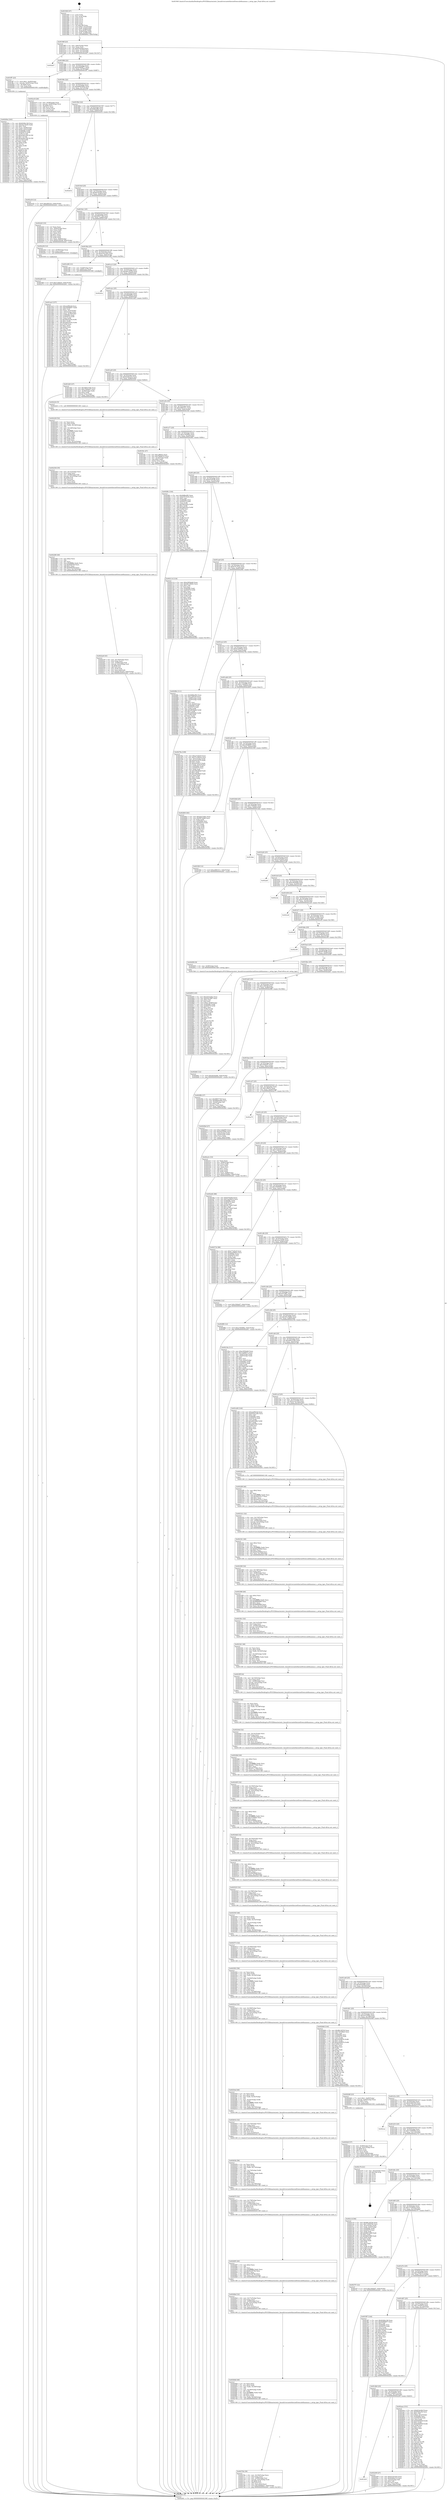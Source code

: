 digraph "0x401940" {
  label = "0x401940 (/mnt/c/Users/mathe/Desktop/tcc/POCII/binaries/extr_linuxdriversnetethernetfreescalefmanmac.c_setup_tgec_Final-ollvm.out::main(0))"
  labelloc = "t"
  node[shape=record]

  Entry [label="",width=0.3,height=0.3,shape=circle,fillcolor=black,style=filled]
  "0x40196f" [label="{
     0x40196f [23]\l
     | [instrs]\l
     &nbsp;&nbsp;0x40196f \<+3\>: mov -0x6c(%rbp),%eax\l
     &nbsp;&nbsp;0x401972 \<+2\>: mov %eax,%ecx\l
     &nbsp;&nbsp;0x401974 \<+6\>: sub $0x819e49cf,%ecx\l
     &nbsp;&nbsp;0x40197a \<+3\>: mov %eax,-0x70(%rbp)\l
     &nbsp;&nbsp;0x40197d \<+3\>: mov %ecx,-0x74(%rbp)\l
     &nbsp;&nbsp;0x401980 \<+6\>: je 0000000000402d27 \<main+0x13e7\>\l
  }"]
  "0x402d27" [label="{
     0x402d27\l
  }", style=dashed]
  "0x401986" [label="{
     0x401986 [22]\l
     | [instrs]\l
     &nbsp;&nbsp;0x401986 \<+5\>: jmp 000000000040198b \<main+0x4b\>\l
     &nbsp;&nbsp;0x40198b \<+3\>: mov -0x70(%rbp),%eax\l
     &nbsp;&nbsp;0x40198e \<+5\>: sub $0x82890877,%eax\l
     &nbsp;&nbsp;0x401993 \<+3\>: mov %eax,-0x78(%rbp)\l
     &nbsp;&nbsp;0x401996 \<+6\>: je 0000000000401ff7 \<main+0x6b7\>\l
  }"]
  Exit [label="",width=0.3,height=0.3,shape=circle,fillcolor=black,style=filled,peripheries=2]
  "0x401ff7" [label="{
     0x401ff7 [23]\l
     | [instrs]\l
     &nbsp;&nbsp;0x401ff7 \<+7\>: movl $0x1,-0x50(%rbp)\l
     &nbsp;&nbsp;0x401ffe \<+4\>: movslq -0x50(%rbp),%rax\l
     &nbsp;&nbsp;0x402002 \<+4\>: shl $0x6,%rax\l
     &nbsp;&nbsp;0x402006 \<+3\>: mov %rax,%rdi\l
     &nbsp;&nbsp;0x402009 \<+5\>: call 0000000000401050 \<malloc@plt\>\l
     | [calls]\l
     &nbsp;&nbsp;0x401050 \{1\} (unknown)\l
  }"]
  "0x40199c" [label="{
     0x40199c [22]\l
     | [instrs]\l
     &nbsp;&nbsp;0x40199c \<+5\>: jmp 00000000004019a1 \<main+0x61\>\l
     &nbsp;&nbsp;0x4019a1 \<+3\>: mov -0x70(%rbp),%eax\l
     &nbsp;&nbsp;0x4019a4 \<+5\>: sub $0x89005464,%eax\l
     &nbsp;&nbsp;0x4019a9 \<+3\>: mov %eax,-0x7c(%rbp)\l
     &nbsp;&nbsp;0x4019ac \<+6\>: je 0000000000402a16 \<main+0x10d6\>\l
  }"]
  "0x402a69" [label="{
     0x402a69 [12]\l
     | [instrs]\l
     &nbsp;&nbsp;0x402a69 \<+7\>: movl $0x7cdde43,-0x6c(%rbp)\l
     &nbsp;&nbsp;0x402a70 \<+5\>: jmp 0000000000402d41 \<main+0x1401\>\l
  }"]
  "0x402a16" [label="{
     0x402a16 [26]\l
     | [instrs]\l
     &nbsp;&nbsp;0x402a16 \<+4\>: mov -0x58(%rbp),%rax\l
     &nbsp;&nbsp;0x402a1a \<+4\>: movslq -0x68(%rbp),%rcx\l
     &nbsp;&nbsp;0x402a1e \<+4\>: shl $0x6,%rcx\l
     &nbsp;&nbsp;0x402a22 \<+3\>: add %rcx,%rax\l
     &nbsp;&nbsp;0x402a25 \<+3\>: mov (%rax),%rax\l
     &nbsp;&nbsp;0x402a28 \<+3\>: mov %rax,%rdi\l
     &nbsp;&nbsp;0x402a2b \<+5\>: call 0000000000401030 \<free@plt\>\l
     | [calls]\l
     &nbsp;&nbsp;0x401030 \{1\} (unknown)\l
  }"]
  "0x4019b2" [label="{
     0x4019b2 [22]\l
     | [instrs]\l
     &nbsp;&nbsp;0x4019b2 \<+5\>: jmp 00000000004019b7 \<main+0x77\>\l
     &nbsp;&nbsp;0x4019b7 \<+3\>: mov -0x70(%rbp),%eax\l
     &nbsp;&nbsp;0x4019ba \<+5\>: sub $0x8d6bc8f2,%eax\l
     &nbsp;&nbsp;0x4019bf \<+3\>: mov %eax,-0x80(%rbp)\l
     &nbsp;&nbsp;0x4019c2 \<+6\>: je 0000000000402d1b \<main+0x13db\>\l
  }"]
  "0x402a30" [label="{
     0x402a30 [12]\l
     | [instrs]\l
     &nbsp;&nbsp;0x402a30 \<+7\>: movl $0x2601fc3,-0x6c(%rbp)\l
     &nbsp;&nbsp;0x402a37 \<+5\>: jmp 0000000000402d41 \<main+0x1401\>\l
  }"]
  "0x402d1b" [label="{
     0x402d1b\l
  }", style=dashed]
  "0x4019c8" [label="{
     0x4019c8 [25]\l
     | [instrs]\l
     &nbsp;&nbsp;0x4019c8 \<+5\>: jmp 00000000004019cd \<main+0x8d\>\l
     &nbsp;&nbsp;0x4019cd \<+3\>: mov -0x70(%rbp),%eax\l
     &nbsp;&nbsp;0x4019d0 \<+5\>: sub $0x8e763a03,%eax\l
     &nbsp;&nbsp;0x4019d5 \<+6\>: mov %eax,-0x84(%rbp)\l
     &nbsp;&nbsp;0x4019db \<+6\>: je 00000000004022d3 \<main+0x993\>\l
  }"]
  "0x40285f" [label="{
     0x40285f [145]\l
     | [instrs]\l
     &nbsp;&nbsp;0x40285f \<+5\>: mov $0xed372ddc,%eax\l
     &nbsp;&nbsp;0x402864 \<+5\>: mov $0x43f75f87,%ecx\l
     &nbsp;&nbsp;0x402869 \<+2\>: mov $0x1,%dl\l
     &nbsp;&nbsp;0x40286b \<+2\>: xor %esi,%esi\l
     &nbsp;&nbsp;0x40286d \<+7\>: movl $0x0,-0x68(%rbp)\l
     &nbsp;&nbsp;0x402874 \<+8\>: mov 0x40509c,%r8d\l
     &nbsp;&nbsp;0x40287c \<+8\>: mov 0x405070,%r9d\l
     &nbsp;&nbsp;0x402884 \<+3\>: sub $0x1,%esi\l
     &nbsp;&nbsp;0x402887 \<+3\>: mov %r8d,%r10d\l
     &nbsp;&nbsp;0x40288a \<+3\>: add %esi,%r10d\l
     &nbsp;&nbsp;0x40288d \<+4\>: imul %r10d,%r8d\l
     &nbsp;&nbsp;0x402891 \<+4\>: and $0x1,%r8d\l
     &nbsp;&nbsp;0x402895 \<+4\>: cmp $0x0,%r8d\l
     &nbsp;&nbsp;0x402899 \<+4\>: sete %r11b\l
     &nbsp;&nbsp;0x40289d \<+4\>: cmp $0xa,%r9d\l
     &nbsp;&nbsp;0x4028a1 \<+3\>: setl %bl\l
     &nbsp;&nbsp;0x4028a4 \<+3\>: mov %r11b,%r14b\l
     &nbsp;&nbsp;0x4028a7 \<+4\>: xor $0xff,%r14b\l
     &nbsp;&nbsp;0x4028ab \<+3\>: mov %bl,%r15b\l
     &nbsp;&nbsp;0x4028ae \<+4\>: xor $0xff,%r15b\l
     &nbsp;&nbsp;0x4028b2 \<+3\>: xor $0x1,%dl\l
     &nbsp;&nbsp;0x4028b5 \<+3\>: mov %r14b,%r12b\l
     &nbsp;&nbsp;0x4028b8 \<+4\>: and $0xff,%r12b\l
     &nbsp;&nbsp;0x4028bc \<+3\>: and %dl,%r11b\l
     &nbsp;&nbsp;0x4028bf \<+3\>: mov %r15b,%r13b\l
     &nbsp;&nbsp;0x4028c2 \<+4\>: and $0xff,%r13b\l
     &nbsp;&nbsp;0x4028c6 \<+2\>: and %dl,%bl\l
     &nbsp;&nbsp;0x4028c8 \<+3\>: or %r11b,%r12b\l
     &nbsp;&nbsp;0x4028cb \<+3\>: or %bl,%r13b\l
     &nbsp;&nbsp;0x4028ce \<+3\>: xor %r13b,%r12b\l
     &nbsp;&nbsp;0x4028d1 \<+3\>: or %r15b,%r14b\l
     &nbsp;&nbsp;0x4028d4 \<+4\>: xor $0xff,%r14b\l
     &nbsp;&nbsp;0x4028d8 \<+3\>: or $0x1,%dl\l
     &nbsp;&nbsp;0x4028db \<+3\>: and %dl,%r14b\l
     &nbsp;&nbsp;0x4028de \<+3\>: or %r14b,%r12b\l
     &nbsp;&nbsp;0x4028e1 \<+4\>: test $0x1,%r12b\l
     &nbsp;&nbsp;0x4028e5 \<+3\>: cmovne %ecx,%eax\l
     &nbsp;&nbsp;0x4028e8 \<+3\>: mov %eax,-0x6c(%rbp)\l
     &nbsp;&nbsp;0x4028eb \<+5\>: jmp 0000000000402d41 \<main+0x1401\>\l
  }"]
  "0x4022d3" [label="{
     0x4022d3 [33]\l
     | [instrs]\l
     &nbsp;&nbsp;0x4022d3 \<+2\>: xor %eax,%eax\l
     &nbsp;&nbsp;0x4022d5 \<+3\>: mov -0x64(%rbp),%ecx\l
     &nbsp;&nbsp;0x4022d8 \<+2\>: mov %eax,%edx\l
     &nbsp;&nbsp;0x4022da \<+2\>: sub %ecx,%edx\l
     &nbsp;&nbsp;0x4022dc \<+2\>: mov %eax,%ecx\l
     &nbsp;&nbsp;0x4022de \<+3\>: sub $0x1,%ecx\l
     &nbsp;&nbsp;0x4022e1 \<+2\>: add %ecx,%edx\l
     &nbsp;&nbsp;0x4022e3 \<+2\>: sub %edx,%eax\l
     &nbsp;&nbsp;0x4022e5 \<+3\>: mov %eax,-0x64(%rbp)\l
     &nbsp;&nbsp;0x4022e8 \<+7\>: movl $0xb5165cf6,-0x6c(%rbp)\l
     &nbsp;&nbsp;0x4022ef \<+5\>: jmp 0000000000402d41 \<main+0x1401\>\l
  }"]
  "0x4019e1" [label="{
     0x4019e1 [25]\l
     | [instrs]\l
     &nbsp;&nbsp;0x4019e1 \<+5\>: jmp 00000000004019e6 \<main+0xa6\>\l
     &nbsp;&nbsp;0x4019e6 \<+3\>: mov -0x70(%rbp),%eax\l
     &nbsp;&nbsp;0x4019e9 \<+5\>: sub $0x8f857749,%eax\l
     &nbsp;&nbsp;0x4019ee \<+6\>: mov %eax,-0x88(%rbp)\l
     &nbsp;&nbsp;0x4019f4 \<+6\>: je 0000000000402a5d \<main+0x111d\>\l
  }"]
  "0x40270b" [label="{
     0x40270b [39]\l
     | [instrs]\l
     &nbsp;&nbsp;0x40270b \<+6\>: mov -0x184(%rbp),%ecx\l
     &nbsp;&nbsp;0x402711 \<+3\>: imul %eax,%ecx\l
     &nbsp;&nbsp;0x402714 \<+4\>: mov -0x58(%rbp),%rsi\l
     &nbsp;&nbsp;0x402718 \<+4\>: movslq -0x5c(%rbp),%rdi\l
     &nbsp;&nbsp;0x40271c \<+4\>: shl $0x6,%rdi\l
     &nbsp;&nbsp;0x402720 \<+3\>: add %rdi,%rsi\l
     &nbsp;&nbsp;0x402723 \<+3\>: mov %ecx,0x3c(%rsi)\l
     &nbsp;&nbsp;0x402726 \<+7\>: movl $0x35958d27,-0x6c(%rbp)\l
     &nbsp;&nbsp;0x40272d \<+5\>: jmp 0000000000402d41 \<main+0x1401\>\l
  }"]
  "0x402a5d" [label="{
     0x402a5d [12]\l
     | [instrs]\l
     &nbsp;&nbsp;0x402a5d \<+4\>: mov -0x58(%rbp),%rax\l
     &nbsp;&nbsp;0x402a61 \<+3\>: mov %rax,%rdi\l
     &nbsp;&nbsp;0x402a64 \<+5\>: call 0000000000401030 \<free@plt\>\l
     | [calls]\l
     &nbsp;&nbsp;0x401030 \{1\} (unknown)\l
  }"]
  "0x4019fa" [label="{
     0x4019fa [25]\l
     | [instrs]\l
     &nbsp;&nbsp;0x4019fa \<+5\>: jmp 00000000004019ff \<main+0xbf\>\l
     &nbsp;&nbsp;0x4019ff \<+3\>: mov -0x70(%rbp),%eax\l
     &nbsp;&nbsp;0x401a02 \<+5\>: sub $0x935e1a85,%eax\l
     &nbsp;&nbsp;0x401a07 \<+6\>: mov %eax,-0x8c(%rbp)\l
     &nbsp;&nbsp;0x401a0d \<+6\>: je 0000000000401e96 \<main+0x556\>\l
  }"]
  "0x4026dd" [label="{
     0x4026dd [46]\l
     | [instrs]\l
     &nbsp;&nbsp;0x4026dd \<+2\>: xor %ecx,%ecx\l
     &nbsp;&nbsp;0x4026df \<+5\>: mov $0x2,%edx\l
     &nbsp;&nbsp;0x4026e4 \<+6\>: mov %edx,-0x180(%rbp)\l
     &nbsp;&nbsp;0x4026ea \<+1\>: cltd\l
     &nbsp;&nbsp;0x4026eb \<+7\>: mov -0x180(%rbp),%r8d\l
     &nbsp;&nbsp;0x4026f2 \<+3\>: idiv %r8d\l
     &nbsp;&nbsp;0x4026f5 \<+6\>: imul $0xfffffffe,%edx,%edx\l
     &nbsp;&nbsp;0x4026fb \<+3\>: sub $0x1,%ecx\l
     &nbsp;&nbsp;0x4026fe \<+2\>: sub %ecx,%edx\l
     &nbsp;&nbsp;0x402700 \<+6\>: mov %edx,-0x184(%rbp)\l
     &nbsp;&nbsp;0x402706 \<+5\>: call 0000000000401160 \<next_i\>\l
     | [calls]\l
     &nbsp;&nbsp;0x401160 \{1\} (/mnt/c/Users/mathe/Desktop/tcc/POCII/binaries/extr_linuxdriversnetethernetfreescalefmanmac.c_setup_tgec_Final-ollvm.out::next_i)\l
  }"]
  "0x401e96" [label="{
     0x401e96 [13]\l
     | [instrs]\l
     &nbsp;&nbsp;0x401e96 \<+4\>: mov -0x48(%rbp),%rax\l
     &nbsp;&nbsp;0x401e9a \<+4\>: mov 0x8(%rax),%rdi\l
     &nbsp;&nbsp;0x401e9e \<+5\>: call 0000000000401060 \<atoi@plt\>\l
     | [calls]\l
     &nbsp;&nbsp;0x401060 \{1\} (unknown)\l
  }"]
  "0x401a13" [label="{
     0x401a13 [25]\l
     | [instrs]\l
     &nbsp;&nbsp;0x401a13 \<+5\>: jmp 0000000000401a18 \<main+0xd8\>\l
     &nbsp;&nbsp;0x401a18 \<+3\>: mov -0x70(%rbp),%eax\l
     &nbsp;&nbsp;0x401a1b \<+5\>: sub $0x96c34536,%eax\l
     &nbsp;&nbsp;0x401a20 \<+6\>: mov %eax,-0x90(%rbp)\l
     &nbsp;&nbsp;0x401a26 \<+6\>: je 0000000000402d3a \<main+0x13fa\>\l
  }"]
  "0x4026bd" [label="{
     0x4026bd [32]\l
     | [instrs]\l
     &nbsp;&nbsp;0x4026bd \<+6\>: mov -0x17c(%rbp),%ecx\l
     &nbsp;&nbsp;0x4026c3 \<+3\>: imul %eax,%ecx\l
     &nbsp;&nbsp;0x4026c6 \<+4\>: mov -0x58(%rbp),%rsi\l
     &nbsp;&nbsp;0x4026ca \<+4\>: movslq -0x5c(%rbp),%rdi\l
     &nbsp;&nbsp;0x4026ce \<+4\>: shl $0x6,%rdi\l
     &nbsp;&nbsp;0x4026d2 \<+3\>: add %rdi,%rsi\l
     &nbsp;&nbsp;0x4026d5 \<+3\>: mov %ecx,0x38(%rsi)\l
     &nbsp;&nbsp;0x4026d8 \<+5\>: call 0000000000401160 \<next_i\>\l
     | [calls]\l
     &nbsp;&nbsp;0x401160 \{1\} (/mnt/c/Users/mathe/Desktop/tcc/POCII/binaries/extr_linuxdriversnetethernetfreescalefmanmac.c_setup_tgec_Final-ollvm.out::next_i)\l
  }"]
  "0x402d3a" [label="{
     0x402d3a\l
  }", style=dashed]
  "0x401a2c" [label="{
     0x401a2c [25]\l
     | [instrs]\l
     &nbsp;&nbsp;0x401a2c \<+5\>: jmp 0000000000401a31 \<main+0xf1\>\l
     &nbsp;&nbsp;0x401a31 \<+3\>: mov -0x70(%rbp),%eax\l
     &nbsp;&nbsp;0x401a34 \<+5\>: sub $0x986fd802,%eax\l
     &nbsp;&nbsp;0x401a39 \<+6\>: mov %eax,-0x94(%rbp)\l
     &nbsp;&nbsp;0x401a3f \<+6\>: je 0000000000401dd3 \<main+0x493\>\l
  }"]
  "0x402695" [label="{
     0x402695 [40]\l
     | [instrs]\l
     &nbsp;&nbsp;0x402695 \<+5\>: mov $0x2,%ecx\l
     &nbsp;&nbsp;0x40269a \<+1\>: cltd\l
     &nbsp;&nbsp;0x40269b \<+2\>: idiv %ecx\l
     &nbsp;&nbsp;0x40269d \<+6\>: imul $0xfffffffe,%edx,%ecx\l
     &nbsp;&nbsp;0x4026a3 \<+6\>: sub $0xf432874b,%ecx\l
     &nbsp;&nbsp;0x4026a9 \<+3\>: add $0x1,%ecx\l
     &nbsp;&nbsp;0x4026ac \<+6\>: add $0xf432874b,%ecx\l
     &nbsp;&nbsp;0x4026b2 \<+6\>: mov %ecx,-0x17c(%rbp)\l
     &nbsp;&nbsp;0x4026b8 \<+5\>: call 0000000000401160 \<next_i\>\l
     | [calls]\l
     &nbsp;&nbsp;0x401160 \{1\} (/mnt/c/Users/mathe/Desktop/tcc/POCII/binaries/extr_linuxdriversnetethernetfreescalefmanmac.c_setup_tgec_Final-ollvm.out::next_i)\l
  }"]
  "0x401dd3" [label="{
     0x401dd3 [27]\l
     | [instrs]\l
     &nbsp;&nbsp;0x401dd3 \<+5\>: mov $0x48933346,%eax\l
     &nbsp;&nbsp;0x401dd8 \<+5\>: mov $0xc7858e97,%ecx\l
     &nbsp;&nbsp;0x401ddd \<+3\>: mov -0x38(%rbp),%edx\l
     &nbsp;&nbsp;0x401de0 \<+3\>: cmp $0x2,%edx\l
     &nbsp;&nbsp;0x401de3 \<+3\>: cmovne %ecx,%eax\l
     &nbsp;&nbsp;0x401de6 \<+3\>: mov %eax,-0x6c(%rbp)\l
     &nbsp;&nbsp;0x401de9 \<+5\>: jmp 0000000000402d41 \<main+0x1401\>\l
  }"]
  "0x401a45" [label="{
     0x401a45 [25]\l
     | [instrs]\l
     &nbsp;&nbsp;0x401a45 \<+5\>: jmp 0000000000401a4a \<main+0x10a\>\l
     &nbsp;&nbsp;0x401a4a \<+3\>: mov -0x70(%rbp),%eax\l
     &nbsp;&nbsp;0x401a4d \<+5\>: sub $0x9e46e214,%eax\l
     &nbsp;&nbsp;0x401a52 \<+6\>: mov %eax,-0x98(%rbp)\l
     &nbsp;&nbsp;0x401a58 \<+6\>: je 0000000000402224 \<main+0x8e4\>\l
  }"]
  "0x402d41" [label="{
     0x402d41 [5]\l
     | [instrs]\l
     &nbsp;&nbsp;0x402d41 \<+5\>: jmp 000000000040196f \<main+0x2f\>\l
  }"]
  "0x401940" [label="{
     0x401940 [47]\l
     | [instrs]\l
     &nbsp;&nbsp;0x401940 \<+1\>: push %rbp\l
     &nbsp;&nbsp;0x401941 \<+3\>: mov %rsp,%rbp\l
     &nbsp;&nbsp;0x401944 \<+2\>: push %r15\l
     &nbsp;&nbsp;0x401946 \<+2\>: push %r14\l
     &nbsp;&nbsp;0x401948 \<+2\>: push %r13\l
     &nbsp;&nbsp;0x40194a \<+2\>: push %r12\l
     &nbsp;&nbsp;0x40194c \<+1\>: push %rbx\l
     &nbsp;&nbsp;0x40194d \<+7\>: sub $0x168,%rsp\l
     &nbsp;&nbsp;0x401954 \<+7\>: movl $0x0,-0x3c(%rbp)\l
     &nbsp;&nbsp;0x40195b \<+3\>: mov %edi,-0x40(%rbp)\l
     &nbsp;&nbsp;0x40195e \<+4\>: mov %rsi,-0x48(%rbp)\l
     &nbsp;&nbsp;0x401962 \<+3\>: mov -0x40(%rbp),%edi\l
     &nbsp;&nbsp;0x401965 \<+3\>: mov %edi,-0x38(%rbp)\l
     &nbsp;&nbsp;0x401968 \<+7\>: movl $0x986fd802,-0x6c(%rbp)\l
  }"]
  "0x402675" [label="{
     0x402675 [32]\l
     | [instrs]\l
     &nbsp;&nbsp;0x402675 \<+6\>: mov -0x178(%rbp),%ecx\l
     &nbsp;&nbsp;0x40267b \<+3\>: imul %eax,%ecx\l
     &nbsp;&nbsp;0x40267e \<+4\>: mov -0x58(%rbp),%rsi\l
     &nbsp;&nbsp;0x402682 \<+4\>: movslq -0x5c(%rbp),%rdi\l
     &nbsp;&nbsp;0x402686 \<+4\>: shl $0x6,%rdi\l
     &nbsp;&nbsp;0x40268a \<+3\>: add %rdi,%rsi\l
     &nbsp;&nbsp;0x40268d \<+3\>: mov %ecx,0x34(%rsi)\l
     &nbsp;&nbsp;0x402690 \<+5\>: call 0000000000401160 \<next_i\>\l
     | [calls]\l
     &nbsp;&nbsp;0x401160 \{1\} (/mnt/c/Users/mathe/Desktop/tcc/POCII/binaries/extr_linuxdriversnetethernetfreescalefmanmac.c_setup_tgec_Final-ollvm.out::next_i)\l
  }"]
  "0x402224" [label="{
     0x402224 [5]\l
     | [instrs]\l
     &nbsp;&nbsp;0x402224 \<+5\>: call 0000000000401160 \<next_i\>\l
     | [calls]\l
     &nbsp;&nbsp;0x401160 \{1\} (/mnt/c/Users/mathe/Desktop/tcc/POCII/binaries/extr_linuxdriversnetethernetfreescalefmanmac.c_setup_tgec_Final-ollvm.out::next_i)\l
  }"]
  "0x401a5e" [label="{
     0x401a5e [25]\l
     | [instrs]\l
     &nbsp;&nbsp;0x401a5e \<+5\>: jmp 0000000000401a63 \<main+0x123\>\l
     &nbsp;&nbsp;0x401a63 \<+3\>: mov -0x70(%rbp),%eax\l
     &nbsp;&nbsp;0x401a66 \<+5\>: sub $0xa4863311,%eax\l
     &nbsp;&nbsp;0x401a6b \<+6\>: mov %eax,-0x9c(%rbp)\l
     &nbsp;&nbsp;0x401a71 \<+6\>: je 0000000000401f4c \<main+0x60c\>\l
  }"]
  "0x40263b" [label="{
     0x40263b [58]\l
     | [instrs]\l
     &nbsp;&nbsp;0x40263b \<+2\>: xor %ecx,%ecx\l
     &nbsp;&nbsp;0x40263d \<+5\>: mov $0x2,%edx\l
     &nbsp;&nbsp;0x402642 \<+6\>: mov %edx,-0x174(%rbp)\l
     &nbsp;&nbsp;0x402648 \<+1\>: cltd\l
     &nbsp;&nbsp;0x402649 \<+7\>: mov -0x174(%rbp),%r8d\l
     &nbsp;&nbsp;0x402650 \<+3\>: idiv %r8d\l
     &nbsp;&nbsp;0x402653 \<+6\>: imul $0xfffffffe,%edx,%edx\l
     &nbsp;&nbsp;0x402659 \<+3\>: mov %ecx,%r9d\l
     &nbsp;&nbsp;0x40265c \<+3\>: sub %edx,%r9d\l
     &nbsp;&nbsp;0x40265f \<+2\>: mov %ecx,%edx\l
     &nbsp;&nbsp;0x402661 \<+3\>: sub $0x1,%edx\l
     &nbsp;&nbsp;0x402664 \<+3\>: add %edx,%r9d\l
     &nbsp;&nbsp;0x402667 \<+3\>: sub %r9d,%ecx\l
     &nbsp;&nbsp;0x40266a \<+6\>: mov %ecx,-0x178(%rbp)\l
     &nbsp;&nbsp;0x402670 \<+5\>: call 0000000000401160 \<next_i\>\l
     | [calls]\l
     &nbsp;&nbsp;0x401160 \{1\} (/mnt/c/Users/mathe/Desktop/tcc/POCII/binaries/extr_linuxdriversnetethernetfreescalefmanmac.c_setup_tgec_Final-ollvm.out::next_i)\l
  }"]
  "0x401f4c" [label="{
     0x401f4c [27]\l
     | [instrs]\l
     &nbsp;&nbsp;0x401f4c \<+5\>: mov $0x1dfbf3e,%eax\l
     &nbsp;&nbsp;0x401f51 \<+5\>: mov $0x78dd61f3,%ecx\l
     &nbsp;&nbsp;0x401f56 \<+3\>: mov -0x34(%rbp),%edx\l
     &nbsp;&nbsp;0x401f59 \<+3\>: cmp $0x0,%edx\l
     &nbsp;&nbsp;0x401f5c \<+3\>: cmove %ecx,%eax\l
     &nbsp;&nbsp;0x401f5f \<+3\>: mov %eax,-0x6c(%rbp)\l
     &nbsp;&nbsp;0x401f62 \<+5\>: jmp 0000000000402d41 \<main+0x1401\>\l
  }"]
  "0x401a77" [label="{
     0x401a77 [25]\l
     | [instrs]\l
     &nbsp;&nbsp;0x401a77 \<+5\>: jmp 0000000000401a7c \<main+0x13c\>\l
     &nbsp;&nbsp;0x401a7c \<+3\>: mov -0x70(%rbp),%eax\l
     &nbsp;&nbsp;0x401a7f \<+5\>: sub $0xa7d5d9ba,%eax\l
     &nbsp;&nbsp;0x401a84 \<+6\>: mov %eax,-0xa0(%rbp)\l
     &nbsp;&nbsp;0x401a8a \<+6\>: je 00000000004028fc \<main+0xfbc\>\l
  }"]
  "0x40261b" [label="{
     0x40261b [32]\l
     | [instrs]\l
     &nbsp;&nbsp;0x40261b \<+6\>: mov -0x170(%rbp),%ecx\l
     &nbsp;&nbsp;0x402621 \<+3\>: imul %eax,%ecx\l
     &nbsp;&nbsp;0x402624 \<+4\>: mov -0x58(%rbp),%rsi\l
     &nbsp;&nbsp;0x402628 \<+4\>: movslq -0x5c(%rbp),%rdi\l
     &nbsp;&nbsp;0x40262c \<+4\>: shl $0x6,%rdi\l
     &nbsp;&nbsp;0x402630 \<+3\>: add %rdi,%rsi\l
     &nbsp;&nbsp;0x402633 \<+3\>: mov %ecx,0x30(%rsi)\l
     &nbsp;&nbsp;0x402636 \<+5\>: call 0000000000401160 \<next_i\>\l
     | [calls]\l
     &nbsp;&nbsp;0x401160 \{1\} (/mnt/c/Users/mathe/Desktop/tcc/POCII/binaries/extr_linuxdriversnetethernetfreescalefmanmac.c_setup_tgec_Final-ollvm.out::next_i)\l
  }"]
  "0x4028fc" [label="{
     0x4028fc [144]\l
     | [instrs]\l
     &nbsp;&nbsp;0x4028fc \<+5\>: mov $0x8d6bc8f2,%eax\l
     &nbsp;&nbsp;0x402901 \<+5\>: mov $0xb7f17b1b,%ecx\l
     &nbsp;&nbsp;0x402906 \<+2\>: mov $0x1,%dl\l
     &nbsp;&nbsp;0x402908 \<+7\>: mov 0x40509c,%esi\l
     &nbsp;&nbsp;0x40290f \<+7\>: mov 0x405070,%edi\l
     &nbsp;&nbsp;0x402916 \<+3\>: mov %esi,%r8d\l
     &nbsp;&nbsp;0x402919 \<+7\>: sub $0x5dfc442a,%r8d\l
     &nbsp;&nbsp;0x402920 \<+4\>: sub $0x1,%r8d\l
     &nbsp;&nbsp;0x402924 \<+7\>: add $0x5dfc442a,%r8d\l
     &nbsp;&nbsp;0x40292b \<+4\>: imul %r8d,%esi\l
     &nbsp;&nbsp;0x40292f \<+3\>: and $0x1,%esi\l
     &nbsp;&nbsp;0x402932 \<+3\>: cmp $0x0,%esi\l
     &nbsp;&nbsp;0x402935 \<+4\>: sete %r9b\l
     &nbsp;&nbsp;0x402939 \<+3\>: cmp $0xa,%edi\l
     &nbsp;&nbsp;0x40293c \<+4\>: setl %r10b\l
     &nbsp;&nbsp;0x402940 \<+3\>: mov %r9b,%r11b\l
     &nbsp;&nbsp;0x402943 \<+4\>: xor $0xff,%r11b\l
     &nbsp;&nbsp;0x402947 \<+3\>: mov %r10b,%bl\l
     &nbsp;&nbsp;0x40294a \<+3\>: xor $0xff,%bl\l
     &nbsp;&nbsp;0x40294d \<+3\>: xor $0x1,%dl\l
     &nbsp;&nbsp;0x402950 \<+3\>: mov %r11b,%r14b\l
     &nbsp;&nbsp;0x402953 \<+4\>: and $0xff,%r14b\l
     &nbsp;&nbsp;0x402957 \<+3\>: and %dl,%r9b\l
     &nbsp;&nbsp;0x40295a \<+3\>: mov %bl,%r15b\l
     &nbsp;&nbsp;0x40295d \<+4\>: and $0xff,%r15b\l
     &nbsp;&nbsp;0x402961 \<+3\>: and %dl,%r10b\l
     &nbsp;&nbsp;0x402964 \<+3\>: or %r9b,%r14b\l
     &nbsp;&nbsp;0x402967 \<+3\>: or %r10b,%r15b\l
     &nbsp;&nbsp;0x40296a \<+3\>: xor %r15b,%r14b\l
     &nbsp;&nbsp;0x40296d \<+3\>: or %bl,%r11b\l
     &nbsp;&nbsp;0x402970 \<+4\>: xor $0xff,%r11b\l
     &nbsp;&nbsp;0x402974 \<+3\>: or $0x1,%dl\l
     &nbsp;&nbsp;0x402977 \<+3\>: and %dl,%r11b\l
     &nbsp;&nbsp;0x40297a \<+3\>: or %r11b,%r14b\l
     &nbsp;&nbsp;0x40297d \<+4\>: test $0x1,%r14b\l
     &nbsp;&nbsp;0x402981 \<+3\>: cmovne %ecx,%eax\l
     &nbsp;&nbsp;0x402984 \<+3\>: mov %eax,-0x6c(%rbp)\l
     &nbsp;&nbsp;0x402987 \<+5\>: jmp 0000000000402d41 \<main+0x1401\>\l
  }"]
  "0x401a90" [label="{
     0x401a90 [25]\l
     | [instrs]\l
     &nbsp;&nbsp;0x401a90 \<+5\>: jmp 0000000000401a95 \<main+0x155\>\l
     &nbsp;&nbsp;0x401a95 \<+3\>: mov -0x70(%rbp),%eax\l
     &nbsp;&nbsp;0x401a98 \<+5\>: sub $0xb5165cf6,%eax\l
     &nbsp;&nbsp;0x401a9d \<+6\>: mov %eax,-0xa4(%rbp)\l
     &nbsp;&nbsp;0x401aa3 \<+6\>: je 0000000000402114 \<main+0x7d4\>\l
  }"]
  "0x4025ed" [label="{
     0x4025ed [46]\l
     | [instrs]\l
     &nbsp;&nbsp;0x4025ed \<+2\>: xor %ecx,%ecx\l
     &nbsp;&nbsp;0x4025ef \<+5\>: mov $0x2,%edx\l
     &nbsp;&nbsp;0x4025f4 \<+6\>: mov %edx,-0x16c(%rbp)\l
     &nbsp;&nbsp;0x4025fa \<+1\>: cltd\l
     &nbsp;&nbsp;0x4025fb \<+7\>: mov -0x16c(%rbp),%r8d\l
     &nbsp;&nbsp;0x402602 \<+3\>: idiv %r8d\l
     &nbsp;&nbsp;0x402605 \<+6\>: imul $0xfffffffe,%edx,%edx\l
     &nbsp;&nbsp;0x40260b \<+3\>: sub $0x1,%ecx\l
     &nbsp;&nbsp;0x40260e \<+2\>: sub %ecx,%edx\l
     &nbsp;&nbsp;0x402610 \<+6\>: mov %edx,-0x170(%rbp)\l
     &nbsp;&nbsp;0x402616 \<+5\>: call 0000000000401160 \<next_i\>\l
     | [calls]\l
     &nbsp;&nbsp;0x401160 \{1\} (/mnt/c/Users/mathe/Desktop/tcc/POCII/binaries/extr_linuxdriversnetethernetfreescalefmanmac.c_setup_tgec_Final-ollvm.out::next_i)\l
  }"]
  "0x402114" [label="{
     0x402114 [134]\l
     | [instrs]\l
     &nbsp;&nbsp;0x402114 \<+5\>: mov $0xe365da6d,%eax\l
     &nbsp;&nbsp;0x402119 \<+5\>: mov $0x46135b92,%ecx\l
     &nbsp;&nbsp;0x40211e \<+2\>: mov $0x1,%dl\l
     &nbsp;&nbsp;0x402120 \<+2\>: xor %esi,%esi\l
     &nbsp;&nbsp;0x402122 \<+7\>: mov 0x40509c,%edi\l
     &nbsp;&nbsp;0x402129 \<+8\>: mov 0x405070,%r8d\l
     &nbsp;&nbsp;0x402131 \<+3\>: sub $0x1,%esi\l
     &nbsp;&nbsp;0x402134 \<+3\>: mov %edi,%r9d\l
     &nbsp;&nbsp;0x402137 \<+3\>: add %esi,%r9d\l
     &nbsp;&nbsp;0x40213a \<+4\>: imul %r9d,%edi\l
     &nbsp;&nbsp;0x40213e \<+3\>: and $0x1,%edi\l
     &nbsp;&nbsp;0x402141 \<+3\>: cmp $0x0,%edi\l
     &nbsp;&nbsp;0x402144 \<+4\>: sete %r10b\l
     &nbsp;&nbsp;0x402148 \<+4\>: cmp $0xa,%r8d\l
     &nbsp;&nbsp;0x40214c \<+4\>: setl %r11b\l
     &nbsp;&nbsp;0x402150 \<+3\>: mov %r10b,%bl\l
     &nbsp;&nbsp;0x402153 \<+3\>: xor $0xff,%bl\l
     &nbsp;&nbsp;0x402156 \<+3\>: mov %r11b,%r14b\l
     &nbsp;&nbsp;0x402159 \<+4\>: xor $0xff,%r14b\l
     &nbsp;&nbsp;0x40215d \<+3\>: xor $0x1,%dl\l
     &nbsp;&nbsp;0x402160 \<+3\>: mov %bl,%r15b\l
     &nbsp;&nbsp;0x402163 \<+4\>: and $0xff,%r15b\l
     &nbsp;&nbsp;0x402167 \<+3\>: and %dl,%r10b\l
     &nbsp;&nbsp;0x40216a \<+3\>: mov %r14b,%r12b\l
     &nbsp;&nbsp;0x40216d \<+4\>: and $0xff,%r12b\l
     &nbsp;&nbsp;0x402171 \<+3\>: and %dl,%r11b\l
     &nbsp;&nbsp;0x402174 \<+3\>: or %r10b,%r15b\l
     &nbsp;&nbsp;0x402177 \<+3\>: or %r11b,%r12b\l
     &nbsp;&nbsp;0x40217a \<+3\>: xor %r12b,%r15b\l
     &nbsp;&nbsp;0x40217d \<+3\>: or %r14b,%bl\l
     &nbsp;&nbsp;0x402180 \<+3\>: xor $0xff,%bl\l
     &nbsp;&nbsp;0x402183 \<+3\>: or $0x1,%dl\l
     &nbsp;&nbsp;0x402186 \<+2\>: and %dl,%bl\l
     &nbsp;&nbsp;0x402188 \<+3\>: or %bl,%r15b\l
     &nbsp;&nbsp;0x40218b \<+4\>: test $0x1,%r15b\l
     &nbsp;&nbsp;0x40218f \<+3\>: cmovne %ecx,%eax\l
     &nbsp;&nbsp;0x402192 \<+3\>: mov %eax,-0x6c(%rbp)\l
     &nbsp;&nbsp;0x402195 \<+5\>: jmp 0000000000402d41 \<main+0x1401\>\l
  }"]
  "0x401aa9" [label="{
     0x401aa9 [25]\l
     | [instrs]\l
     &nbsp;&nbsp;0x401aa9 \<+5\>: jmp 0000000000401aae \<main+0x16e\>\l
     &nbsp;&nbsp;0x401aae \<+3\>: mov -0x70(%rbp),%eax\l
     &nbsp;&nbsp;0x401ab1 \<+5\>: sub $0xb7f17b1b,%eax\l
     &nbsp;&nbsp;0x401ab6 \<+6\>: mov %eax,-0xa8(%rbp)\l
     &nbsp;&nbsp;0x401abc \<+6\>: je 000000000040298c \<main+0x104c\>\l
  }"]
  "0x4025cd" [label="{
     0x4025cd [32]\l
     | [instrs]\l
     &nbsp;&nbsp;0x4025cd \<+6\>: mov -0x168(%rbp),%ecx\l
     &nbsp;&nbsp;0x4025d3 \<+3\>: imul %eax,%ecx\l
     &nbsp;&nbsp;0x4025d6 \<+4\>: mov -0x58(%rbp),%rsi\l
     &nbsp;&nbsp;0x4025da \<+4\>: movslq -0x5c(%rbp),%rdi\l
     &nbsp;&nbsp;0x4025de \<+4\>: shl $0x6,%rdi\l
     &nbsp;&nbsp;0x4025e2 \<+3\>: add %rdi,%rsi\l
     &nbsp;&nbsp;0x4025e5 \<+3\>: mov %ecx,0x2c(%rsi)\l
     &nbsp;&nbsp;0x4025e8 \<+5\>: call 0000000000401160 \<next_i\>\l
     | [calls]\l
     &nbsp;&nbsp;0x401160 \{1\} (/mnt/c/Users/mathe/Desktop/tcc/POCII/binaries/extr_linuxdriversnetethernetfreescalefmanmac.c_setup_tgec_Final-ollvm.out::next_i)\l
  }"]
  "0x40298c" [label="{
     0x40298c [111]\l
     | [instrs]\l
     &nbsp;&nbsp;0x40298c \<+5\>: mov $0x8d6bc8f2,%eax\l
     &nbsp;&nbsp;0x402991 \<+5\>: mov $0x129f1bd,%ecx\l
     &nbsp;&nbsp;0x402996 \<+3\>: mov -0x68(%rbp),%edx\l
     &nbsp;&nbsp;0x402999 \<+3\>: cmp -0x50(%rbp),%edx\l
     &nbsp;&nbsp;0x40299c \<+4\>: setl %sil\l
     &nbsp;&nbsp;0x4029a0 \<+4\>: and $0x1,%sil\l
     &nbsp;&nbsp;0x4029a4 \<+4\>: mov %sil,-0x2d(%rbp)\l
     &nbsp;&nbsp;0x4029a8 \<+7\>: mov 0x40509c,%edx\l
     &nbsp;&nbsp;0x4029af \<+7\>: mov 0x405070,%edi\l
     &nbsp;&nbsp;0x4029b6 \<+3\>: mov %edx,%r8d\l
     &nbsp;&nbsp;0x4029b9 \<+7\>: add $0x2854fa82,%r8d\l
     &nbsp;&nbsp;0x4029c0 \<+4\>: sub $0x1,%r8d\l
     &nbsp;&nbsp;0x4029c4 \<+7\>: sub $0x2854fa82,%r8d\l
     &nbsp;&nbsp;0x4029cb \<+4\>: imul %r8d,%edx\l
     &nbsp;&nbsp;0x4029cf \<+3\>: and $0x1,%edx\l
     &nbsp;&nbsp;0x4029d2 \<+3\>: cmp $0x0,%edx\l
     &nbsp;&nbsp;0x4029d5 \<+4\>: sete %sil\l
     &nbsp;&nbsp;0x4029d9 \<+3\>: cmp $0xa,%edi\l
     &nbsp;&nbsp;0x4029dc \<+4\>: setl %r9b\l
     &nbsp;&nbsp;0x4029e0 \<+3\>: mov %sil,%r10b\l
     &nbsp;&nbsp;0x4029e3 \<+3\>: and %r9b,%r10b\l
     &nbsp;&nbsp;0x4029e6 \<+3\>: xor %r9b,%sil\l
     &nbsp;&nbsp;0x4029e9 \<+3\>: or %sil,%r10b\l
     &nbsp;&nbsp;0x4029ec \<+4\>: test $0x1,%r10b\l
     &nbsp;&nbsp;0x4029f0 \<+3\>: cmovne %ecx,%eax\l
     &nbsp;&nbsp;0x4029f3 \<+3\>: mov %eax,-0x6c(%rbp)\l
     &nbsp;&nbsp;0x4029f6 \<+5\>: jmp 0000000000402d41 \<main+0x1401\>\l
  }"]
  "0x401ac2" [label="{
     0x401ac2 [25]\l
     | [instrs]\l
     &nbsp;&nbsp;0x401ac2 \<+5\>: jmp 0000000000401ac7 \<main+0x187\>\l
     &nbsp;&nbsp;0x401ac7 \<+3\>: mov -0x70(%rbp),%eax\l
     &nbsp;&nbsp;0x401aca \<+5\>: sub $0xba2066e4,%eax\l
     &nbsp;&nbsp;0x401acf \<+6\>: mov %eax,-0xac(%rbp)\l
     &nbsp;&nbsp;0x401ad5 \<+6\>: je 000000000040278a \<main+0xe4a\>\l
  }"]
  "0x402593" [label="{
     0x402593 [58]\l
     | [instrs]\l
     &nbsp;&nbsp;0x402593 \<+2\>: xor %ecx,%ecx\l
     &nbsp;&nbsp;0x402595 \<+5\>: mov $0x2,%edx\l
     &nbsp;&nbsp;0x40259a \<+6\>: mov %edx,-0x164(%rbp)\l
     &nbsp;&nbsp;0x4025a0 \<+1\>: cltd\l
     &nbsp;&nbsp;0x4025a1 \<+7\>: mov -0x164(%rbp),%r8d\l
     &nbsp;&nbsp;0x4025a8 \<+3\>: idiv %r8d\l
     &nbsp;&nbsp;0x4025ab \<+6\>: imul $0xfffffffe,%edx,%edx\l
     &nbsp;&nbsp;0x4025b1 \<+3\>: mov %ecx,%r9d\l
     &nbsp;&nbsp;0x4025b4 \<+3\>: sub %edx,%r9d\l
     &nbsp;&nbsp;0x4025b7 \<+2\>: mov %ecx,%edx\l
     &nbsp;&nbsp;0x4025b9 \<+3\>: sub $0x1,%edx\l
     &nbsp;&nbsp;0x4025bc \<+3\>: add %edx,%r9d\l
     &nbsp;&nbsp;0x4025bf \<+3\>: sub %r9d,%ecx\l
     &nbsp;&nbsp;0x4025c2 \<+6\>: mov %ecx,-0x168(%rbp)\l
     &nbsp;&nbsp;0x4025c8 \<+5\>: call 0000000000401160 \<next_i\>\l
     | [calls]\l
     &nbsp;&nbsp;0x401160 \{1\} (/mnt/c/Users/mathe/Desktop/tcc/POCII/binaries/extr_linuxdriversnetethernetfreescalefmanmac.c_setup_tgec_Final-ollvm.out::next_i)\l
  }"]
  "0x40278a" [label="{
     0x40278a [109]\l
     | [instrs]\l
     &nbsp;&nbsp;0x40278a \<+5\>: mov $0xe77ef2a9,%eax\l
     &nbsp;&nbsp;0x40278f \<+5\>: mov $0x757082e4,%ecx\l
     &nbsp;&nbsp;0x402794 \<+3\>: mov -0x5c(%rbp),%edx\l
     &nbsp;&nbsp;0x402797 \<+6\>: add $0xe43cfe15,%edx\l
     &nbsp;&nbsp;0x40279d \<+3\>: add $0x1,%edx\l
     &nbsp;&nbsp;0x4027a0 \<+6\>: sub $0xe43cfe15,%edx\l
     &nbsp;&nbsp;0x4027a6 \<+3\>: mov %edx,-0x5c(%rbp)\l
     &nbsp;&nbsp;0x4027a9 \<+7\>: mov 0x40509c,%edx\l
     &nbsp;&nbsp;0x4027b0 \<+7\>: mov 0x405070,%esi\l
     &nbsp;&nbsp;0x4027b7 \<+2\>: mov %edx,%edi\l
     &nbsp;&nbsp;0x4027b9 \<+6\>: sub $0x35ba66a9,%edi\l
     &nbsp;&nbsp;0x4027bf \<+3\>: sub $0x1,%edi\l
     &nbsp;&nbsp;0x4027c2 \<+6\>: add $0x35ba66a9,%edi\l
     &nbsp;&nbsp;0x4027c8 \<+3\>: imul %edi,%edx\l
     &nbsp;&nbsp;0x4027cb \<+3\>: and $0x1,%edx\l
     &nbsp;&nbsp;0x4027ce \<+3\>: cmp $0x0,%edx\l
     &nbsp;&nbsp;0x4027d1 \<+4\>: sete %r8b\l
     &nbsp;&nbsp;0x4027d5 \<+3\>: cmp $0xa,%esi\l
     &nbsp;&nbsp;0x4027d8 \<+4\>: setl %r9b\l
     &nbsp;&nbsp;0x4027dc \<+3\>: mov %r8b,%r10b\l
     &nbsp;&nbsp;0x4027df \<+3\>: and %r9b,%r10b\l
     &nbsp;&nbsp;0x4027e2 \<+3\>: xor %r9b,%r8b\l
     &nbsp;&nbsp;0x4027e5 \<+3\>: or %r8b,%r10b\l
     &nbsp;&nbsp;0x4027e8 \<+4\>: test $0x1,%r10b\l
     &nbsp;&nbsp;0x4027ec \<+3\>: cmovne %ecx,%eax\l
     &nbsp;&nbsp;0x4027ef \<+3\>: mov %eax,-0x6c(%rbp)\l
     &nbsp;&nbsp;0x4027f2 \<+5\>: jmp 0000000000402d41 \<main+0x1401\>\l
  }"]
  "0x401adb" [label="{
     0x401adb [25]\l
     | [instrs]\l
     &nbsp;&nbsp;0x401adb \<+5\>: jmp 0000000000401ae0 \<main+0x1a0\>\l
     &nbsp;&nbsp;0x401ae0 \<+3\>: mov -0x70(%rbp),%eax\l
     &nbsp;&nbsp;0x401ae3 \<+5\>: sub $0xc12bdd50,%eax\l
     &nbsp;&nbsp;0x401ae8 \<+6\>: mov %eax,-0xb0(%rbp)\l
     &nbsp;&nbsp;0x401aee \<+6\>: je 0000000000402803 \<main+0xec3\>\l
  }"]
  "0x402573" [label="{
     0x402573 [32]\l
     | [instrs]\l
     &nbsp;&nbsp;0x402573 \<+6\>: mov -0x160(%rbp),%ecx\l
     &nbsp;&nbsp;0x402579 \<+3\>: imul %eax,%ecx\l
     &nbsp;&nbsp;0x40257c \<+4\>: mov -0x58(%rbp),%rsi\l
     &nbsp;&nbsp;0x402580 \<+4\>: movslq -0x5c(%rbp),%rdi\l
     &nbsp;&nbsp;0x402584 \<+4\>: shl $0x6,%rdi\l
     &nbsp;&nbsp;0x402588 \<+3\>: add %rdi,%rsi\l
     &nbsp;&nbsp;0x40258b \<+3\>: mov %ecx,0x28(%rsi)\l
     &nbsp;&nbsp;0x40258e \<+5\>: call 0000000000401160 \<next_i\>\l
     | [calls]\l
     &nbsp;&nbsp;0x401160 \{1\} (/mnt/c/Users/mathe/Desktop/tcc/POCII/binaries/extr_linuxdriversnetethernetfreescalefmanmac.c_setup_tgec_Final-ollvm.out::next_i)\l
  }"]
  "0x402803" [label="{
     0x402803 [83]\l
     | [instrs]\l
     &nbsp;&nbsp;0x402803 \<+5\>: mov $0xed372ddc,%eax\l
     &nbsp;&nbsp;0x402808 \<+5\>: mov $0xf5f74bd8,%ecx\l
     &nbsp;&nbsp;0x40280d \<+2\>: xor %edx,%edx\l
     &nbsp;&nbsp;0x40280f \<+7\>: mov 0x40509c,%esi\l
     &nbsp;&nbsp;0x402816 \<+7\>: mov 0x405070,%edi\l
     &nbsp;&nbsp;0x40281d \<+3\>: sub $0x1,%edx\l
     &nbsp;&nbsp;0x402820 \<+3\>: mov %esi,%r8d\l
     &nbsp;&nbsp;0x402823 \<+3\>: add %edx,%r8d\l
     &nbsp;&nbsp;0x402826 \<+4\>: imul %r8d,%esi\l
     &nbsp;&nbsp;0x40282a \<+3\>: and $0x1,%esi\l
     &nbsp;&nbsp;0x40282d \<+3\>: cmp $0x0,%esi\l
     &nbsp;&nbsp;0x402830 \<+4\>: sete %r9b\l
     &nbsp;&nbsp;0x402834 \<+3\>: cmp $0xa,%edi\l
     &nbsp;&nbsp;0x402837 \<+4\>: setl %r10b\l
     &nbsp;&nbsp;0x40283b \<+3\>: mov %r9b,%r11b\l
     &nbsp;&nbsp;0x40283e \<+3\>: and %r10b,%r11b\l
     &nbsp;&nbsp;0x402841 \<+3\>: xor %r10b,%r9b\l
     &nbsp;&nbsp;0x402844 \<+3\>: or %r9b,%r11b\l
     &nbsp;&nbsp;0x402847 \<+4\>: test $0x1,%r11b\l
     &nbsp;&nbsp;0x40284b \<+3\>: cmovne %ecx,%eax\l
     &nbsp;&nbsp;0x40284e \<+3\>: mov %eax,-0x6c(%rbp)\l
     &nbsp;&nbsp;0x402851 \<+5\>: jmp 0000000000402d41 \<main+0x1401\>\l
  }"]
  "0x401af4" [label="{
     0x401af4 [25]\l
     | [instrs]\l
     &nbsp;&nbsp;0x401af4 \<+5\>: jmp 0000000000401af9 \<main+0x1b9\>\l
     &nbsp;&nbsp;0x401af9 \<+3\>: mov -0x70(%rbp),%eax\l
     &nbsp;&nbsp;0x401afc \<+5\>: sub $0xc60d6847,%eax\l
     &nbsp;&nbsp;0x401b01 \<+6\>: mov %eax,-0xb4(%rbp)\l
     &nbsp;&nbsp;0x401b07 \<+6\>: je 0000000000401f40 \<main+0x600\>\l
  }"]
  "0x402545" [label="{
     0x402545 [46]\l
     | [instrs]\l
     &nbsp;&nbsp;0x402545 \<+2\>: xor %ecx,%ecx\l
     &nbsp;&nbsp;0x402547 \<+5\>: mov $0x2,%edx\l
     &nbsp;&nbsp;0x40254c \<+6\>: mov %edx,-0x15c(%rbp)\l
     &nbsp;&nbsp;0x402552 \<+1\>: cltd\l
     &nbsp;&nbsp;0x402553 \<+7\>: mov -0x15c(%rbp),%r8d\l
     &nbsp;&nbsp;0x40255a \<+3\>: idiv %r8d\l
     &nbsp;&nbsp;0x40255d \<+6\>: imul $0xfffffffe,%edx,%edx\l
     &nbsp;&nbsp;0x402563 \<+3\>: sub $0x1,%ecx\l
     &nbsp;&nbsp;0x402566 \<+2\>: sub %ecx,%edx\l
     &nbsp;&nbsp;0x402568 \<+6\>: mov %edx,-0x160(%rbp)\l
     &nbsp;&nbsp;0x40256e \<+5\>: call 0000000000401160 \<next_i\>\l
     | [calls]\l
     &nbsp;&nbsp;0x401160 \{1\} (/mnt/c/Users/mathe/Desktop/tcc/POCII/binaries/extr_linuxdriversnetethernetfreescalefmanmac.c_setup_tgec_Final-ollvm.out::next_i)\l
  }"]
  "0x401f40" [label="{
     0x401f40 [12]\l
     | [instrs]\l
     &nbsp;&nbsp;0x401f40 \<+7\>: movl $0xa4863311,-0x6c(%rbp)\l
     &nbsp;&nbsp;0x401f47 \<+5\>: jmp 0000000000402d41 \<main+0x1401\>\l
  }"]
  "0x401b0d" [label="{
     0x401b0d [25]\l
     | [instrs]\l
     &nbsp;&nbsp;0x401b0d \<+5\>: jmp 0000000000401b12 \<main+0x1d2\>\l
     &nbsp;&nbsp;0x401b12 \<+3\>: mov -0x70(%rbp),%eax\l
     &nbsp;&nbsp;0x401b15 \<+5\>: sub $0xc7858e97,%eax\l
     &nbsp;&nbsp;0x401b1a \<+6\>: mov %eax,-0xb8(%rbp)\l
     &nbsp;&nbsp;0x401b20 \<+6\>: je 0000000000401dee \<main+0x4ae\>\l
  }"]
  "0x402525" [label="{
     0x402525 [32]\l
     | [instrs]\l
     &nbsp;&nbsp;0x402525 \<+6\>: mov -0x158(%rbp),%ecx\l
     &nbsp;&nbsp;0x40252b \<+3\>: imul %eax,%ecx\l
     &nbsp;&nbsp;0x40252e \<+4\>: mov -0x58(%rbp),%rsi\l
     &nbsp;&nbsp;0x402532 \<+4\>: movslq -0x5c(%rbp),%rdi\l
     &nbsp;&nbsp;0x402536 \<+4\>: shl $0x6,%rdi\l
     &nbsp;&nbsp;0x40253a \<+3\>: add %rdi,%rsi\l
     &nbsp;&nbsp;0x40253d \<+3\>: mov %ecx,0x24(%rsi)\l
     &nbsp;&nbsp;0x402540 \<+5\>: call 0000000000401160 \<next_i\>\l
     | [calls]\l
     &nbsp;&nbsp;0x401160 \{1\} (/mnt/c/Users/mathe/Desktop/tcc/POCII/binaries/extr_linuxdriversnetethernetfreescalefmanmac.c_setup_tgec_Final-ollvm.out::next_i)\l
  }"]
  "0x401dee" [label="{
     0x401dee\l
  }", style=dashed]
  "0x401b26" [label="{
     0x401b26 [25]\l
     | [instrs]\l
     &nbsp;&nbsp;0x401b26 \<+5\>: jmp 0000000000401b2b \<main+0x1eb\>\l
     &nbsp;&nbsp;0x401b2b \<+3\>: mov -0x70(%rbp),%eax\l
     &nbsp;&nbsp;0x401b2e \<+5\>: sub $0xd3439adf,%eax\l
     &nbsp;&nbsp;0x401b33 \<+6\>: mov %eax,-0xbc(%rbp)\l
     &nbsp;&nbsp;0x401b39 \<+6\>: je 0000000000402a81 \<main+0x1141\>\l
  }"]
  "0x4024fd" [label="{
     0x4024fd [40]\l
     | [instrs]\l
     &nbsp;&nbsp;0x4024fd \<+5\>: mov $0x2,%ecx\l
     &nbsp;&nbsp;0x402502 \<+1\>: cltd\l
     &nbsp;&nbsp;0x402503 \<+2\>: idiv %ecx\l
     &nbsp;&nbsp;0x402505 \<+6\>: imul $0xfffffffe,%edx,%ecx\l
     &nbsp;&nbsp;0x40250b \<+6\>: add $0x26b56b4f,%ecx\l
     &nbsp;&nbsp;0x402511 \<+3\>: add $0x1,%ecx\l
     &nbsp;&nbsp;0x402514 \<+6\>: sub $0x26b56b4f,%ecx\l
     &nbsp;&nbsp;0x40251a \<+6\>: mov %ecx,-0x158(%rbp)\l
     &nbsp;&nbsp;0x402520 \<+5\>: call 0000000000401160 \<next_i\>\l
     | [calls]\l
     &nbsp;&nbsp;0x401160 \{1\} (/mnt/c/Users/mathe/Desktop/tcc/POCII/binaries/extr_linuxdriversnetethernetfreescalefmanmac.c_setup_tgec_Final-ollvm.out::next_i)\l
  }"]
  "0x402a81" [label="{
     0x402a81\l
  }", style=dashed]
  "0x401b3f" [label="{
     0x401b3f [25]\l
     | [instrs]\l
     &nbsp;&nbsp;0x401b3f \<+5\>: jmp 0000000000401b44 \<main+0x204\>\l
     &nbsp;&nbsp;0x401b44 \<+3\>: mov -0x70(%rbp),%eax\l
     &nbsp;&nbsp;0x401b47 \<+5\>: sub $0xe365da6d,%eax\l
     &nbsp;&nbsp;0x401b4c \<+6\>: mov %eax,-0xc0(%rbp)\l
     &nbsp;&nbsp;0x401b52 \<+6\>: je 0000000000402cda \<main+0x139a\>\l
  }"]
  "0x4024dd" [label="{
     0x4024dd [32]\l
     | [instrs]\l
     &nbsp;&nbsp;0x4024dd \<+6\>: mov -0x154(%rbp),%ecx\l
     &nbsp;&nbsp;0x4024e3 \<+3\>: imul %eax,%ecx\l
     &nbsp;&nbsp;0x4024e6 \<+4\>: mov -0x58(%rbp),%rsi\l
     &nbsp;&nbsp;0x4024ea \<+4\>: movslq -0x5c(%rbp),%rdi\l
     &nbsp;&nbsp;0x4024ee \<+4\>: shl $0x6,%rdi\l
     &nbsp;&nbsp;0x4024f2 \<+3\>: add %rdi,%rsi\l
     &nbsp;&nbsp;0x4024f5 \<+3\>: mov %ecx,0x20(%rsi)\l
     &nbsp;&nbsp;0x4024f8 \<+5\>: call 0000000000401160 \<next_i\>\l
     | [calls]\l
     &nbsp;&nbsp;0x401160 \{1\} (/mnt/c/Users/mathe/Desktop/tcc/POCII/binaries/extr_linuxdriversnetethernetfreescalefmanmac.c_setup_tgec_Final-ollvm.out::next_i)\l
  }"]
  "0x402cda" [label="{
     0x402cda\l
  }", style=dashed]
  "0x401b58" [label="{
     0x401b58 [25]\l
     | [instrs]\l
     &nbsp;&nbsp;0x401b58 \<+5\>: jmp 0000000000401b5d \<main+0x21d\>\l
     &nbsp;&nbsp;0x401b5d \<+3\>: mov -0x70(%rbp),%eax\l
     &nbsp;&nbsp;0x401b60 \<+5\>: sub $0xe77ef2a9,%eax\l
     &nbsp;&nbsp;0x401b65 \<+6\>: mov %eax,-0xc4(%rbp)\l
     &nbsp;&nbsp;0x401b6b \<+6\>: je 0000000000402ce6 \<main+0x13a6\>\l
  }"]
  "0x4024b5" [label="{
     0x4024b5 [40]\l
     | [instrs]\l
     &nbsp;&nbsp;0x4024b5 \<+5\>: mov $0x2,%ecx\l
     &nbsp;&nbsp;0x4024ba \<+1\>: cltd\l
     &nbsp;&nbsp;0x4024bb \<+2\>: idiv %ecx\l
     &nbsp;&nbsp;0x4024bd \<+6\>: imul $0xfffffffe,%edx,%ecx\l
     &nbsp;&nbsp;0x4024c3 \<+6\>: add $0x1f7f48d2,%ecx\l
     &nbsp;&nbsp;0x4024c9 \<+3\>: add $0x1,%ecx\l
     &nbsp;&nbsp;0x4024cc \<+6\>: sub $0x1f7f48d2,%ecx\l
     &nbsp;&nbsp;0x4024d2 \<+6\>: mov %ecx,-0x154(%rbp)\l
     &nbsp;&nbsp;0x4024d8 \<+5\>: call 0000000000401160 \<next_i\>\l
     | [calls]\l
     &nbsp;&nbsp;0x401160 \{1\} (/mnt/c/Users/mathe/Desktop/tcc/POCII/binaries/extr_linuxdriversnetethernetfreescalefmanmac.c_setup_tgec_Final-ollvm.out::next_i)\l
  }"]
  "0x402ce6" [label="{
     0x402ce6\l
  }", style=dashed]
  "0x401b71" [label="{
     0x401b71 [25]\l
     | [instrs]\l
     &nbsp;&nbsp;0x401b71 \<+5\>: jmp 0000000000401b76 \<main+0x236\>\l
     &nbsp;&nbsp;0x401b76 \<+3\>: mov -0x70(%rbp),%eax\l
     &nbsp;&nbsp;0x401b79 \<+5\>: sub $0xed372ddc,%eax\l
     &nbsp;&nbsp;0x401b7e \<+6\>: mov %eax,-0xc8(%rbp)\l
     &nbsp;&nbsp;0x401b84 \<+6\>: je 0000000000402cff \<main+0x13bf\>\l
  }"]
  "0x402495" [label="{
     0x402495 [32]\l
     | [instrs]\l
     &nbsp;&nbsp;0x402495 \<+6\>: mov -0x150(%rbp),%ecx\l
     &nbsp;&nbsp;0x40249b \<+3\>: imul %eax,%ecx\l
     &nbsp;&nbsp;0x40249e \<+4\>: mov -0x58(%rbp),%rsi\l
     &nbsp;&nbsp;0x4024a2 \<+4\>: movslq -0x5c(%rbp),%rdi\l
     &nbsp;&nbsp;0x4024a6 \<+4\>: shl $0x6,%rdi\l
     &nbsp;&nbsp;0x4024aa \<+3\>: add %rdi,%rsi\l
     &nbsp;&nbsp;0x4024ad \<+3\>: mov %ecx,0x1c(%rsi)\l
     &nbsp;&nbsp;0x4024b0 \<+5\>: call 0000000000401160 \<next_i\>\l
     | [calls]\l
     &nbsp;&nbsp;0x401160 \{1\} (/mnt/c/Users/mathe/Desktop/tcc/POCII/binaries/extr_linuxdriversnetethernetfreescalefmanmac.c_setup_tgec_Final-ollvm.out::next_i)\l
  }"]
  "0x402cff" [label="{
     0x402cff\l
  }", style=dashed]
  "0x401b8a" [label="{
     0x401b8a [25]\l
     | [instrs]\l
     &nbsp;&nbsp;0x401b8a \<+5\>: jmp 0000000000401b8f \<main+0x24f\>\l
     &nbsp;&nbsp;0x401b8f \<+3\>: mov -0x70(%rbp),%eax\l
     &nbsp;&nbsp;0x401b92 \<+5\>: sub $0xee4f9e4d,%eax\l
     &nbsp;&nbsp;0x401b97 \<+6\>: mov %eax,-0xcc(%rbp)\l
     &nbsp;&nbsp;0x401b9d \<+6\>: je 0000000000402c90 \<main+0x1350\>\l
  }"]
  "0x40246d" [label="{
     0x40246d [40]\l
     | [instrs]\l
     &nbsp;&nbsp;0x40246d \<+5\>: mov $0x2,%ecx\l
     &nbsp;&nbsp;0x402472 \<+1\>: cltd\l
     &nbsp;&nbsp;0x402473 \<+2\>: idiv %ecx\l
     &nbsp;&nbsp;0x402475 \<+6\>: imul $0xfffffffe,%edx,%ecx\l
     &nbsp;&nbsp;0x40247b \<+6\>: add $0xe917749a,%ecx\l
     &nbsp;&nbsp;0x402481 \<+3\>: add $0x1,%ecx\l
     &nbsp;&nbsp;0x402484 \<+6\>: sub $0xe917749a,%ecx\l
     &nbsp;&nbsp;0x40248a \<+6\>: mov %ecx,-0x150(%rbp)\l
     &nbsp;&nbsp;0x402490 \<+5\>: call 0000000000401160 \<next_i\>\l
     | [calls]\l
     &nbsp;&nbsp;0x401160 \{1\} (/mnt/c/Users/mathe/Desktop/tcc/POCII/binaries/extr_linuxdriversnetethernetfreescalefmanmac.c_setup_tgec_Final-ollvm.out::next_i)\l
  }"]
  "0x402c90" [label="{
     0x402c90\l
  }", style=dashed]
  "0x401ba3" [label="{
     0x401ba3 [25]\l
     | [instrs]\l
     &nbsp;&nbsp;0x401ba3 \<+5\>: jmp 0000000000401ba8 \<main+0x268\>\l
     &nbsp;&nbsp;0x401ba8 \<+3\>: mov -0x70(%rbp),%eax\l
     &nbsp;&nbsp;0x401bab \<+5\>: sub $0xf5f74bd8,%eax\l
     &nbsp;&nbsp;0x401bb0 \<+6\>: mov %eax,-0xd0(%rbp)\l
     &nbsp;&nbsp;0x401bb6 \<+6\>: je 0000000000402856 \<main+0xf16\>\l
  }"]
  "0x40244d" [label="{
     0x40244d [32]\l
     | [instrs]\l
     &nbsp;&nbsp;0x40244d \<+6\>: mov -0x14c(%rbp),%ecx\l
     &nbsp;&nbsp;0x402453 \<+3\>: imul %eax,%ecx\l
     &nbsp;&nbsp;0x402456 \<+4\>: mov -0x58(%rbp),%rsi\l
     &nbsp;&nbsp;0x40245a \<+4\>: movslq -0x5c(%rbp),%rdi\l
     &nbsp;&nbsp;0x40245e \<+4\>: shl $0x6,%rdi\l
     &nbsp;&nbsp;0x402462 \<+3\>: add %rdi,%rsi\l
     &nbsp;&nbsp;0x402465 \<+3\>: mov %ecx,0x18(%rsi)\l
     &nbsp;&nbsp;0x402468 \<+5\>: call 0000000000401160 \<next_i\>\l
     | [calls]\l
     &nbsp;&nbsp;0x401160 \{1\} (/mnt/c/Users/mathe/Desktop/tcc/POCII/binaries/extr_linuxdriversnetethernetfreescalefmanmac.c_setup_tgec_Final-ollvm.out::next_i)\l
  }"]
  "0x402856" [label="{
     0x402856 [9]\l
     | [instrs]\l
     &nbsp;&nbsp;0x402856 \<+4\>: mov -0x58(%rbp),%rdi\l
     &nbsp;&nbsp;0x40285a \<+5\>: call 00000000004015b0 \<setup_tgec\>\l
     | [calls]\l
     &nbsp;&nbsp;0x4015b0 \{1\} (/mnt/c/Users/mathe/Desktop/tcc/POCII/binaries/extr_linuxdriversnetethernetfreescalefmanmac.c_setup_tgec_Final-ollvm.out::setup_tgec)\l
  }"]
  "0x401bbc" [label="{
     0x401bbc [25]\l
     | [instrs]\l
     &nbsp;&nbsp;0x401bbc \<+5\>: jmp 0000000000401bc1 \<main+0x281\>\l
     &nbsp;&nbsp;0x401bc1 \<+3\>: mov -0x70(%rbp),%eax\l
     &nbsp;&nbsp;0x401bc4 \<+5\>: sub $0xf7b9a1fb,%eax\l
     &nbsp;&nbsp;0x401bc9 \<+6\>: mov %eax,-0xd4(%rbp)\l
     &nbsp;&nbsp;0x401bcf \<+6\>: je 0000000000402b81 \<main+0x1241\>\l
  }"]
  "0x40241f" [label="{
     0x40241f [46]\l
     | [instrs]\l
     &nbsp;&nbsp;0x40241f \<+2\>: xor %ecx,%ecx\l
     &nbsp;&nbsp;0x402421 \<+5\>: mov $0x2,%edx\l
     &nbsp;&nbsp;0x402426 \<+6\>: mov %edx,-0x148(%rbp)\l
     &nbsp;&nbsp;0x40242c \<+1\>: cltd\l
     &nbsp;&nbsp;0x40242d \<+7\>: mov -0x148(%rbp),%r8d\l
     &nbsp;&nbsp;0x402434 \<+3\>: idiv %r8d\l
     &nbsp;&nbsp;0x402437 \<+6\>: imul $0xfffffffe,%edx,%edx\l
     &nbsp;&nbsp;0x40243d \<+3\>: sub $0x1,%ecx\l
     &nbsp;&nbsp;0x402440 \<+2\>: sub %ecx,%edx\l
     &nbsp;&nbsp;0x402442 \<+6\>: mov %edx,-0x14c(%rbp)\l
     &nbsp;&nbsp;0x402448 \<+5\>: call 0000000000401160 \<next_i\>\l
     | [calls]\l
     &nbsp;&nbsp;0x401160 \{1\} (/mnt/c/Users/mathe/Desktop/tcc/POCII/binaries/extr_linuxdriversnetethernetfreescalefmanmac.c_setup_tgec_Final-ollvm.out::next_i)\l
  }"]
  "0x402b81" [label="{
     0x402b81 [12]\l
     | [instrs]\l
     &nbsp;&nbsp;0x402b81 \<+7\>: movl $0x4d342bfe,-0x6c(%rbp)\l
     &nbsp;&nbsp;0x402b88 \<+5\>: jmp 0000000000402d41 \<main+0x1401\>\l
  }"]
  "0x401bd5" [label="{
     0x401bd5 [25]\l
     | [instrs]\l
     &nbsp;&nbsp;0x401bd5 \<+5\>: jmp 0000000000401bda \<main+0x29a\>\l
     &nbsp;&nbsp;0x401bda \<+3\>: mov -0x70(%rbp),%eax\l
     &nbsp;&nbsp;0x401bdd \<+5\>: sub $0x129f1bd,%eax\l
     &nbsp;&nbsp;0x401be2 \<+6\>: mov %eax,-0xd8(%rbp)\l
     &nbsp;&nbsp;0x401be8 \<+6\>: je 00000000004029fb \<main+0x10bb\>\l
  }"]
  "0x4023ff" [label="{
     0x4023ff [32]\l
     | [instrs]\l
     &nbsp;&nbsp;0x4023ff \<+6\>: mov -0x144(%rbp),%ecx\l
     &nbsp;&nbsp;0x402405 \<+3\>: imul %eax,%ecx\l
     &nbsp;&nbsp;0x402408 \<+4\>: mov -0x58(%rbp),%rsi\l
     &nbsp;&nbsp;0x40240c \<+4\>: movslq -0x5c(%rbp),%rdi\l
     &nbsp;&nbsp;0x402410 \<+4\>: shl $0x6,%rdi\l
     &nbsp;&nbsp;0x402414 \<+3\>: add %rdi,%rsi\l
     &nbsp;&nbsp;0x402417 \<+3\>: mov %ecx,0x14(%rsi)\l
     &nbsp;&nbsp;0x40241a \<+5\>: call 0000000000401160 \<next_i\>\l
     | [calls]\l
     &nbsp;&nbsp;0x401160 \{1\} (/mnt/c/Users/mathe/Desktop/tcc/POCII/binaries/extr_linuxdriversnetethernetfreescalefmanmac.c_setup_tgec_Final-ollvm.out::next_i)\l
  }"]
  "0x4029fb" [label="{
     0x4029fb [27]\l
     | [instrs]\l
     &nbsp;&nbsp;0x4029fb \<+5\>: mov $0x8f857749,%eax\l
     &nbsp;&nbsp;0x402a00 \<+5\>: mov $0x89005464,%ecx\l
     &nbsp;&nbsp;0x402a05 \<+3\>: mov -0x2d(%rbp),%dl\l
     &nbsp;&nbsp;0x402a08 \<+3\>: test $0x1,%dl\l
     &nbsp;&nbsp;0x402a0b \<+3\>: cmovne %ecx,%eax\l
     &nbsp;&nbsp;0x402a0e \<+3\>: mov %eax,-0x6c(%rbp)\l
     &nbsp;&nbsp;0x402a11 \<+5\>: jmp 0000000000402d41 \<main+0x1401\>\l
  }"]
  "0x401bee" [label="{
     0x401bee [25]\l
     | [instrs]\l
     &nbsp;&nbsp;0x401bee \<+5\>: jmp 0000000000401bf3 \<main+0x2b3\>\l
     &nbsp;&nbsp;0x401bf3 \<+3\>: mov -0x70(%rbp),%eax\l
     &nbsp;&nbsp;0x401bf6 \<+5\>: sub $0x194da07,%eax\l
     &nbsp;&nbsp;0x401bfb \<+6\>: mov %eax,-0xdc(%rbp)\l
     &nbsp;&nbsp;0x401c01 \<+6\>: je 00000000004020bd \<main+0x77d\>\l
  }"]
  "0x4023d1" [label="{
     0x4023d1 [46]\l
     | [instrs]\l
     &nbsp;&nbsp;0x4023d1 \<+2\>: xor %ecx,%ecx\l
     &nbsp;&nbsp;0x4023d3 \<+5\>: mov $0x2,%edx\l
     &nbsp;&nbsp;0x4023d8 \<+6\>: mov %edx,-0x140(%rbp)\l
     &nbsp;&nbsp;0x4023de \<+1\>: cltd\l
     &nbsp;&nbsp;0x4023df \<+7\>: mov -0x140(%rbp),%r8d\l
     &nbsp;&nbsp;0x4023e6 \<+3\>: idiv %r8d\l
     &nbsp;&nbsp;0x4023e9 \<+6\>: imul $0xfffffffe,%edx,%edx\l
     &nbsp;&nbsp;0x4023ef \<+3\>: sub $0x1,%ecx\l
     &nbsp;&nbsp;0x4023f2 \<+2\>: sub %ecx,%edx\l
     &nbsp;&nbsp;0x4023f4 \<+6\>: mov %edx,-0x144(%rbp)\l
     &nbsp;&nbsp;0x4023fa \<+5\>: call 0000000000401160 \<next_i\>\l
     | [calls]\l
     &nbsp;&nbsp;0x401160 \{1\} (/mnt/c/Users/mathe/Desktop/tcc/POCII/binaries/extr_linuxdriversnetethernetfreescalefmanmac.c_setup_tgec_Final-ollvm.out::next_i)\l
  }"]
  "0x4020bd" [label="{
     0x4020bd [27]\l
     | [instrs]\l
     &nbsp;&nbsp;0x4020bd \<+5\>: mov $0xc12bdd50,%eax\l
     &nbsp;&nbsp;0x4020c2 \<+5\>: mov $0x5e5359da,%ecx\l
     &nbsp;&nbsp;0x4020c7 \<+3\>: mov -0x5c(%rbp),%edx\l
     &nbsp;&nbsp;0x4020ca \<+3\>: cmp -0x50(%rbp),%edx\l
     &nbsp;&nbsp;0x4020cd \<+3\>: cmovl %ecx,%eax\l
     &nbsp;&nbsp;0x4020d0 \<+3\>: mov %eax,-0x6c(%rbp)\l
     &nbsp;&nbsp;0x4020d3 \<+5\>: jmp 0000000000402d41 \<main+0x1401\>\l
  }"]
  "0x401c07" [label="{
     0x401c07 [25]\l
     | [instrs]\l
     &nbsp;&nbsp;0x401c07 \<+5\>: jmp 0000000000401c0c \<main+0x2cc\>\l
     &nbsp;&nbsp;0x401c0c \<+3\>: mov -0x70(%rbp),%eax\l
     &nbsp;&nbsp;0x401c0f \<+5\>: sub $0x1dfbf3e,%eax\l
     &nbsp;&nbsp;0x401c14 \<+6\>: mov %eax,-0xe0(%rbp)\l
     &nbsp;&nbsp;0x401c1a \<+6\>: je 0000000000402a75 \<main+0x1135\>\l
  }"]
  "0x4023b1" [label="{
     0x4023b1 [32]\l
     | [instrs]\l
     &nbsp;&nbsp;0x4023b1 \<+6\>: mov -0x13c(%rbp),%ecx\l
     &nbsp;&nbsp;0x4023b7 \<+3\>: imul %eax,%ecx\l
     &nbsp;&nbsp;0x4023ba \<+4\>: mov -0x58(%rbp),%rsi\l
     &nbsp;&nbsp;0x4023be \<+4\>: movslq -0x5c(%rbp),%rdi\l
     &nbsp;&nbsp;0x4023c2 \<+4\>: shl $0x6,%rdi\l
     &nbsp;&nbsp;0x4023c6 \<+3\>: add %rdi,%rsi\l
     &nbsp;&nbsp;0x4023c9 \<+3\>: mov %ecx,0x10(%rsi)\l
     &nbsp;&nbsp;0x4023cc \<+5\>: call 0000000000401160 \<next_i\>\l
     | [calls]\l
     &nbsp;&nbsp;0x401160 \{1\} (/mnt/c/Users/mathe/Desktop/tcc/POCII/binaries/extr_linuxdriversnetethernetfreescalefmanmac.c_setup_tgec_Final-ollvm.out::next_i)\l
  }"]
  "0x402a75" [label="{
     0x402a75\l
  }", style=dashed]
  "0x401c20" [label="{
     0x401c20 [25]\l
     | [instrs]\l
     &nbsp;&nbsp;0x401c20 \<+5\>: jmp 0000000000401c25 \<main+0x2e5\>\l
     &nbsp;&nbsp;0x401c25 \<+3\>: mov -0x70(%rbp),%eax\l
     &nbsp;&nbsp;0x401c28 \<+5\>: sub $0x2601fc3,%eax\l
     &nbsp;&nbsp;0x401c2d \<+6\>: mov %eax,-0xe4(%rbp)\l
     &nbsp;&nbsp;0x401c33 \<+6\>: je 0000000000402a3c \<main+0x10fc\>\l
  }"]
  "0x402389" [label="{
     0x402389 [40]\l
     | [instrs]\l
     &nbsp;&nbsp;0x402389 \<+5\>: mov $0x2,%ecx\l
     &nbsp;&nbsp;0x40238e \<+1\>: cltd\l
     &nbsp;&nbsp;0x40238f \<+2\>: idiv %ecx\l
     &nbsp;&nbsp;0x402391 \<+6\>: imul $0xfffffffe,%edx,%ecx\l
     &nbsp;&nbsp;0x402397 \<+6\>: sub $0x86fb6660,%ecx\l
     &nbsp;&nbsp;0x40239d \<+3\>: add $0x1,%ecx\l
     &nbsp;&nbsp;0x4023a0 \<+6\>: add $0x86fb6660,%ecx\l
     &nbsp;&nbsp;0x4023a6 \<+6\>: mov %ecx,-0x13c(%rbp)\l
     &nbsp;&nbsp;0x4023ac \<+5\>: call 0000000000401160 \<next_i\>\l
     | [calls]\l
     &nbsp;&nbsp;0x401160 \{1\} (/mnt/c/Users/mathe/Desktop/tcc/POCII/binaries/extr_linuxdriversnetethernetfreescalefmanmac.c_setup_tgec_Final-ollvm.out::next_i)\l
  }"]
  "0x402a3c" [label="{
     0x402a3c [33]\l
     | [instrs]\l
     &nbsp;&nbsp;0x402a3c \<+2\>: xor %eax,%eax\l
     &nbsp;&nbsp;0x402a3e \<+3\>: mov -0x68(%rbp),%ecx\l
     &nbsp;&nbsp;0x402a41 \<+2\>: mov %eax,%edx\l
     &nbsp;&nbsp;0x402a43 \<+2\>: sub %ecx,%edx\l
     &nbsp;&nbsp;0x402a45 \<+2\>: mov %eax,%ecx\l
     &nbsp;&nbsp;0x402a47 \<+3\>: sub $0x1,%ecx\l
     &nbsp;&nbsp;0x402a4a \<+2\>: add %ecx,%edx\l
     &nbsp;&nbsp;0x402a4c \<+2\>: sub %edx,%eax\l
     &nbsp;&nbsp;0x402a4e \<+3\>: mov %eax,-0x68(%rbp)\l
     &nbsp;&nbsp;0x402a51 \<+7\>: movl $0xa7d5d9ba,-0x6c(%rbp)\l
     &nbsp;&nbsp;0x402a58 \<+5\>: jmp 0000000000402d41 \<main+0x1401\>\l
  }"]
  "0x401c39" [label="{
     0x401c39 [25]\l
     | [instrs]\l
     &nbsp;&nbsp;0x401c39 \<+5\>: jmp 0000000000401c3e \<main+0x2fe\>\l
     &nbsp;&nbsp;0x401c3e \<+3\>: mov -0x70(%rbp),%eax\l
     &nbsp;&nbsp;0x401c41 \<+5\>: sub $0x7cdde43,%eax\l
     &nbsp;&nbsp;0x401c46 \<+6\>: mov %eax,-0xe8(%rbp)\l
     &nbsp;&nbsp;0x401c4c \<+6\>: je 0000000000402a92 \<main+0x1152\>\l
  }"]
  "0x402369" [label="{
     0x402369 [32]\l
     | [instrs]\l
     &nbsp;&nbsp;0x402369 \<+6\>: mov -0x138(%rbp),%ecx\l
     &nbsp;&nbsp;0x40236f \<+3\>: imul %eax,%ecx\l
     &nbsp;&nbsp;0x402372 \<+4\>: mov -0x58(%rbp),%rsi\l
     &nbsp;&nbsp;0x402376 \<+4\>: movslq -0x5c(%rbp),%rdi\l
     &nbsp;&nbsp;0x40237a \<+4\>: shl $0x6,%rdi\l
     &nbsp;&nbsp;0x40237e \<+3\>: add %rdi,%rsi\l
     &nbsp;&nbsp;0x402381 \<+3\>: mov %ecx,0xc(%rsi)\l
     &nbsp;&nbsp;0x402384 \<+5\>: call 0000000000401160 \<next_i\>\l
     | [calls]\l
     &nbsp;&nbsp;0x401160 \{1\} (/mnt/c/Users/mathe/Desktop/tcc/POCII/binaries/extr_linuxdriversnetethernetfreescalefmanmac.c_setup_tgec_Final-ollvm.out::next_i)\l
  }"]
  "0x402a92" [label="{
     0x402a92 [88]\l
     | [instrs]\l
     &nbsp;&nbsp;0x402a92 \<+5\>: mov $0x819e49cf,%eax\l
     &nbsp;&nbsp;0x402a97 \<+5\>: mov $0x7aa29618,%ecx\l
     &nbsp;&nbsp;0x402a9c \<+7\>: mov 0x40509c,%edx\l
     &nbsp;&nbsp;0x402aa3 \<+7\>: mov 0x405070,%esi\l
     &nbsp;&nbsp;0x402aaa \<+2\>: mov %edx,%edi\l
     &nbsp;&nbsp;0x402aac \<+6\>: add $0xc8c70aa0,%edi\l
     &nbsp;&nbsp;0x402ab2 \<+3\>: sub $0x1,%edi\l
     &nbsp;&nbsp;0x402ab5 \<+6\>: sub $0xc8c70aa0,%edi\l
     &nbsp;&nbsp;0x402abb \<+3\>: imul %edi,%edx\l
     &nbsp;&nbsp;0x402abe \<+3\>: and $0x1,%edx\l
     &nbsp;&nbsp;0x402ac1 \<+3\>: cmp $0x0,%edx\l
     &nbsp;&nbsp;0x402ac4 \<+4\>: sete %r8b\l
     &nbsp;&nbsp;0x402ac8 \<+3\>: cmp $0xa,%esi\l
     &nbsp;&nbsp;0x402acb \<+4\>: setl %r9b\l
     &nbsp;&nbsp;0x402acf \<+3\>: mov %r8b,%r10b\l
     &nbsp;&nbsp;0x402ad2 \<+3\>: and %r9b,%r10b\l
     &nbsp;&nbsp;0x402ad5 \<+3\>: xor %r9b,%r8b\l
     &nbsp;&nbsp;0x402ad8 \<+3\>: or %r8b,%r10b\l
     &nbsp;&nbsp;0x402adb \<+4\>: test $0x1,%r10b\l
     &nbsp;&nbsp;0x402adf \<+3\>: cmovne %ecx,%eax\l
     &nbsp;&nbsp;0x402ae2 \<+3\>: mov %eax,-0x6c(%rbp)\l
     &nbsp;&nbsp;0x402ae5 \<+5\>: jmp 0000000000402d41 \<main+0x1401\>\l
  }"]
  "0x401c52" [label="{
     0x401c52 [25]\l
     | [instrs]\l
     &nbsp;&nbsp;0x401c52 \<+5\>: jmp 0000000000401c57 \<main+0x317\>\l
     &nbsp;&nbsp;0x401c57 \<+3\>: mov -0x70(%rbp),%eax\l
     &nbsp;&nbsp;0x401c5a \<+5\>: sub $0x35958d27,%eax\l
     &nbsp;&nbsp;0x401c5f \<+6\>: mov %eax,-0xec(%rbp)\l
     &nbsp;&nbsp;0x401c65 \<+6\>: je 0000000000402732 \<main+0xdf2\>\l
  }"]
  "0x402341" [label="{
     0x402341 [40]\l
     | [instrs]\l
     &nbsp;&nbsp;0x402341 \<+5\>: mov $0x2,%ecx\l
     &nbsp;&nbsp;0x402346 \<+1\>: cltd\l
     &nbsp;&nbsp;0x402347 \<+2\>: idiv %ecx\l
     &nbsp;&nbsp;0x402349 \<+6\>: imul $0xfffffffe,%edx,%ecx\l
     &nbsp;&nbsp;0x40234f \<+6\>: sub $0x83a5560d,%ecx\l
     &nbsp;&nbsp;0x402355 \<+3\>: add $0x1,%ecx\l
     &nbsp;&nbsp;0x402358 \<+6\>: add $0x83a5560d,%ecx\l
     &nbsp;&nbsp;0x40235e \<+6\>: mov %ecx,-0x138(%rbp)\l
     &nbsp;&nbsp;0x402364 \<+5\>: call 0000000000401160 \<next_i\>\l
     | [calls]\l
     &nbsp;&nbsp;0x401160 \{1\} (/mnt/c/Users/mathe/Desktop/tcc/POCII/binaries/extr_linuxdriversnetethernetfreescalefmanmac.c_setup_tgec_Final-ollvm.out::next_i)\l
  }"]
  "0x402732" [label="{
     0x402732 [88]\l
     | [instrs]\l
     &nbsp;&nbsp;0x402732 \<+5\>: mov $0xe77ef2a9,%eax\l
     &nbsp;&nbsp;0x402737 \<+5\>: mov $0xba2066e4,%ecx\l
     &nbsp;&nbsp;0x40273c \<+7\>: mov 0x40509c,%edx\l
     &nbsp;&nbsp;0x402743 \<+7\>: mov 0x405070,%esi\l
     &nbsp;&nbsp;0x40274a \<+2\>: mov %edx,%edi\l
     &nbsp;&nbsp;0x40274c \<+6\>: add $0xa58a5f1b,%edi\l
     &nbsp;&nbsp;0x402752 \<+3\>: sub $0x1,%edi\l
     &nbsp;&nbsp;0x402755 \<+6\>: sub $0xa58a5f1b,%edi\l
     &nbsp;&nbsp;0x40275b \<+3\>: imul %edi,%edx\l
     &nbsp;&nbsp;0x40275e \<+3\>: and $0x1,%edx\l
     &nbsp;&nbsp;0x402761 \<+3\>: cmp $0x0,%edx\l
     &nbsp;&nbsp;0x402764 \<+4\>: sete %r8b\l
     &nbsp;&nbsp;0x402768 \<+3\>: cmp $0xa,%esi\l
     &nbsp;&nbsp;0x40276b \<+4\>: setl %r9b\l
     &nbsp;&nbsp;0x40276f \<+3\>: mov %r8b,%r10b\l
     &nbsp;&nbsp;0x402772 \<+3\>: and %r9b,%r10b\l
     &nbsp;&nbsp;0x402775 \<+3\>: xor %r9b,%r8b\l
     &nbsp;&nbsp;0x402778 \<+3\>: or %r8b,%r10b\l
     &nbsp;&nbsp;0x40277b \<+4\>: test $0x1,%r10b\l
     &nbsp;&nbsp;0x40277f \<+3\>: cmovne %ecx,%eax\l
     &nbsp;&nbsp;0x402782 \<+3\>: mov %eax,-0x6c(%rbp)\l
     &nbsp;&nbsp;0x402785 \<+5\>: jmp 0000000000402d41 \<main+0x1401\>\l
  }"]
  "0x401c6b" [label="{
     0x401c6b [25]\l
     | [instrs]\l
     &nbsp;&nbsp;0x401c6b \<+5\>: jmp 0000000000401c70 \<main+0x330\>\l
     &nbsp;&nbsp;0x401c70 \<+3\>: mov -0x70(%rbp),%eax\l
     &nbsp;&nbsp;0x401c73 \<+5\>: sub $0x42a19c05,%eax\l
     &nbsp;&nbsp;0x401c78 \<+6\>: mov %eax,-0xf0(%rbp)\l
     &nbsp;&nbsp;0x401c7e \<+6\>: je 00000000004020b1 \<main+0x771\>\l
  }"]
  "0x402321" [label="{
     0x402321 [32]\l
     | [instrs]\l
     &nbsp;&nbsp;0x402321 \<+6\>: mov -0x134(%rbp),%ecx\l
     &nbsp;&nbsp;0x402327 \<+3\>: imul %eax,%ecx\l
     &nbsp;&nbsp;0x40232a \<+4\>: mov -0x58(%rbp),%rsi\l
     &nbsp;&nbsp;0x40232e \<+4\>: movslq -0x5c(%rbp),%rdi\l
     &nbsp;&nbsp;0x402332 \<+4\>: shl $0x6,%rdi\l
     &nbsp;&nbsp;0x402336 \<+3\>: add %rdi,%rsi\l
     &nbsp;&nbsp;0x402339 \<+3\>: mov %ecx,0x8(%rsi)\l
     &nbsp;&nbsp;0x40233c \<+5\>: call 0000000000401160 \<next_i\>\l
     | [calls]\l
     &nbsp;&nbsp;0x401160 \{1\} (/mnt/c/Users/mathe/Desktop/tcc/POCII/binaries/extr_linuxdriversnetethernetfreescalefmanmac.c_setup_tgec_Final-ollvm.out::next_i)\l
  }"]
  "0x4020b1" [label="{
     0x4020b1 [12]\l
     | [instrs]\l
     &nbsp;&nbsp;0x4020b1 \<+7\>: movl $0x194da07,-0x6c(%rbp)\l
     &nbsp;&nbsp;0x4020b8 \<+5\>: jmp 0000000000402d41 \<main+0x1401\>\l
  }"]
  "0x401c84" [label="{
     0x401c84 [25]\l
     | [instrs]\l
     &nbsp;&nbsp;0x401c84 \<+5\>: jmp 0000000000401c89 \<main+0x349\>\l
     &nbsp;&nbsp;0x401c89 \<+3\>: mov -0x70(%rbp),%eax\l
     &nbsp;&nbsp;0x401c8c \<+5\>: sub $0x43f75f87,%eax\l
     &nbsp;&nbsp;0x401c91 \<+6\>: mov %eax,-0xf4(%rbp)\l
     &nbsp;&nbsp;0x401c97 \<+6\>: je 00000000004028f0 \<main+0xfb0\>\l
  }"]
  "0x4022f9" [label="{
     0x4022f9 [40]\l
     | [instrs]\l
     &nbsp;&nbsp;0x4022f9 \<+5\>: mov $0x2,%ecx\l
     &nbsp;&nbsp;0x4022fe \<+1\>: cltd\l
     &nbsp;&nbsp;0x4022ff \<+2\>: idiv %ecx\l
     &nbsp;&nbsp;0x402301 \<+6\>: imul $0xfffffffe,%edx,%ecx\l
     &nbsp;&nbsp;0x402307 \<+6\>: sub $0x4e6181c7,%ecx\l
     &nbsp;&nbsp;0x40230d \<+3\>: add $0x1,%ecx\l
     &nbsp;&nbsp;0x402310 \<+6\>: add $0x4e6181c7,%ecx\l
     &nbsp;&nbsp;0x402316 \<+6\>: mov %ecx,-0x134(%rbp)\l
     &nbsp;&nbsp;0x40231c \<+5\>: call 0000000000401160 \<next_i\>\l
     | [calls]\l
     &nbsp;&nbsp;0x401160 \{1\} (/mnt/c/Users/mathe/Desktop/tcc/POCII/binaries/extr_linuxdriversnetethernetfreescalefmanmac.c_setup_tgec_Final-ollvm.out::next_i)\l
  }"]
  "0x4028f0" [label="{
     0x4028f0 [12]\l
     | [instrs]\l
     &nbsp;&nbsp;0x4028f0 \<+7\>: movl $0xa7d5d9ba,-0x6c(%rbp)\l
     &nbsp;&nbsp;0x4028f7 \<+5\>: jmp 0000000000402d41 \<main+0x1401\>\l
  }"]
  "0x401c9d" [label="{
     0x401c9d [25]\l
     | [instrs]\l
     &nbsp;&nbsp;0x401c9d \<+5\>: jmp 0000000000401ca2 \<main+0x362\>\l
     &nbsp;&nbsp;0x401ca2 \<+3\>: mov -0x70(%rbp),%eax\l
     &nbsp;&nbsp;0x401ca5 \<+5\>: sub $0x46135b92,%eax\l
     &nbsp;&nbsp;0x401caa \<+6\>: mov %eax,-0xf8(%rbp)\l
     &nbsp;&nbsp;0x401cb0 \<+6\>: je 000000000040219a \<main+0x85a\>\l
  }"]
  "0x4022a8" [label="{
     0x4022a8 [43]\l
     | [instrs]\l
     &nbsp;&nbsp;0x4022a8 \<+6\>: mov -0x130(%rbp),%ecx\l
     &nbsp;&nbsp;0x4022ae \<+3\>: imul %eax,%ecx\l
     &nbsp;&nbsp;0x4022b1 \<+4\>: mov -0x58(%rbp),%r8\l
     &nbsp;&nbsp;0x4022b5 \<+4\>: movslq -0x5c(%rbp),%r9\l
     &nbsp;&nbsp;0x4022b9 \<+4\>: shl $0x6,%r9\l
     &nbsp;&nbsp;0x4022bd \<+3\>: add %r9,%r8\l
     &nbsp;&nbsp;0x4022c0 \<+3\>: mov (%r8),%r8\l
     &nbsp;&nbsp;0x4022c3 \<+4\>: mov %ecx,0x4(%r8)\l
     &nbsp;&nbsp;0x4022c7 \<+7\>: movl $0x8e763a03,-0x6c(%rbp)\l
     &nbsp;&nbsp;0x4022ce \<+5\>: jmp 0000000000402d41 \<main+0x1401\>\l
  }"]
  "0x40219a" [label="{
     0x40219a [111]\l
     | [instrs]\l
     &nbsp;&nbsp;0x40219a \<+5\>: mov $0xe365da6d,%eax\l
     &nbsp;&nbsp;0x40219f \<+5\>: mov $0x7eddbb7a,%ecx\l
     &nbsp;&nbsp;0x4021a4 \<+3\>: mov -0x64(%rbp),%edx\l
     &nbsp;&nbsp;0x4021a7 \<+3\>: cmp -0x60(%rbp),%edx\l
     &nbsp;&nbsp;0x4021aa \<+4\>: setl %sil\l
     &nbsp;&nbsp;0x4021ae \<+4\>: and $0x1,%sil\l
     &nbsp;&nbsp;0x4021b2 \<+4\>: mov %sil,-0x2e(%rbp)\l
     &nbsp;&nbsp;0x4021b6 \<+7\>: mov 0x40509c,%edx\l
     &nbsp;&nbsp;0x4021bd \<+7\>: mov 0x405070,%edi\l
     &nbsp;&nbsp;0x4021c4 \<+3\>: mov %edx,%r8d\l
     &nbsp;&nbsp;0x4021c7 \<+7\>: sub $0x19d610e6,%r8d\l
     &nbsp;&nbsp;0x4021ce \<+4\>: sub $0x1,%r8d\l
     &nbsp;&nbsp;0x4021d2 \<+7\>: add $0x19d610e6,%r8d\l
     &nbsp;&nbsp;0x4021d9 \<+4\>: imul %r8d,%edx\l
     &nbsp;&nbsp;0x4021dd \<+3\>: and $0x1,%edx\l
     &nbsp;&nbsp;0x4021e0 \<+3\>: cmp $0x0,%edx\l
     &nbsp;&nbsp;0x4021e3 \<+4\>: sete %sil\l
     &nbsp;&nbsp;0x4021e7 \<+3\>: cmp $0xa,%edi\l
     &nbsp;&nbsp;0x4021ea \<+4\>: setl %r9b\l
     &nbsp;&nbsp;0x4021ee \<+3\>: mov %sil,%r10b\l
     &nbsp;&nbsp;0x4021f1 \<+3\>: and %r9b,%r10b\l
     &nbsp;&nbsp;0x4021f4 \<+3\>: xor %r9b,%sil\l
     &nbsp;&nbsp;0x4021f7 \<+3\>: or %sil,%r10b\l
     &nbsp;&nbsp;0x4021fa \<+4\>: test $0x1,%r10b\l
     &nbsp;&nbsp;0x4021fe \<+3\>: cmovne %ecx,%eax\l
     &nbsp;&nbsp;0x402201 \<+3\>: mov %eax,-0x6c(%rbp)\l
     &nbsp;&nbsp;0x402204 \<+5\>: jmp 0000000000402d41 \<main+0x1401\>\l
  }"]
  "0x401cb6" [label="{
     0x401cb6 [25]\l
     | [instrs]\l
     &nbsp;&nbsp;0x401cb6 \<+5\>: jmp 0000000000401cbb \<main+0x37b\>\l
     &nbsp;&nbsp;0x401cbb \<+3\>: mov -0x70(%rbp),%eax\l
     &nbsp;&nbsp;0x401cbe \<+5\>: sub $0x48933346,%eax\l
     &nbsp;&nbsp;0x401cc3 \<+6\>: mov %eax,-0xfc(%rbp)\l
     &nbsp;&nbsp;0x401cc9 \<+6\>: je 0000000000401e06 \<main+0x4c6\>\l
  }"]
  "0x402280" [label="{
     0x402280 [40]\l
     | [instrs]\l
     &nbsp;&nbsp;0x402280 \<+5\>: mov $0x2,%ecx\l
     &nbsp;&nbsp;0x402285 \<+1\>: cltd\l
     &nbsp;&nbsp;0x402286 \<+2\>: idiv %ecx\l
     &nbsp;&nbsp;0x402288 \<+6\>: imul $0xfffffffe,%edx,%ecx\l
     &nbsp;&nbsp;0x40228e \<+6\>: sub $0xf4463fcf,%ecx\l
     &nbsp;&nbsp;0x402294 \<+3\>: add $0x1,%ecx\l
     &nbsp;&nbsp;0x402297 \<+6\>: add $0xf4463fcf,%ecx\l
     &nbsp;&nbsp;0x40229d \<+6\>: mov %ecx,-0x130(%rbp)\l
     &nbsp;&nbsp;0x4022a3 \<+5\>: call 0000000000401160 \<next_i\>\l
     | [calls]\l
     &nbsp;&nbsp;0x401160 \{1\} (/mnt/c/Users/mathe/Desktop/tcc/POCII/binaries/extr_linuxdriversnetethernetfreescalefmanmac.c_setup_tgec_Final-ollvm.out::next_i)\l
  }"]
  "0x401e06" [label="{
     0x401e06 [144]\l
     | [instrs]\l
     &nbsp;&nbsp;0x401e06 \<+5\>: mov $0xee4f9e4d,%eax\l
     &nbsp;&nbsp;0x401e0b \<+5\>: mov $0x935e1a85,%ecx\l
     &nbsp;&nbsp;0x401e10 \<+2\>: mov $0x1,%dl\l
     &nbsp;&nbsp;0x401e12 \<+7\>: mov 0x40509c,%esi\l
     &nbsp;&nbsp;0x401e19 \<+7\>: mov 0x405070,%edi\l
     &nbsp;&nbsp;0x401e20 \<+3\>: mov %esi,%r8d\l
     &nbsp;&nbsp;0x401e23 \<+7\>: add $0xa0f23982,%r8d\l
     &nbsp;&nbsp;0x401e2a \<+4\>: sub $0x1,%r8d\l
     &nbsp;&nbsp;0x401e2e \<+7\>: sub $0xa0f23982,%r8d\l
     &nbsp;&nbsp;0x401e35 \<+4\>: imul %r8d,%esi\l
     &nbsp;&nbsp;0x401e39 \<+3\>: and $0x1,%esi\l
     &nbsp;&nbsp;0x401e3c \<+3\>: cmp $0x0,%esi\l
     &nbsp;&nbsp;0x401e3f \<+4\>: sete %r9b\l
     &nbsp;&nbsp;0x401e43 \<+3\>: cmp $0xa,%edi\l
     &nbsp;&nbsp;0x401e46 \<+4\>: setl %r10b\l
     &nbsp;&nbsp;0x401e4a \<+3\>: mov %r9b,%r11b\l
     &nbsp;&nbsp;0x401e4d \<+4\>: xor $0xff,%r11b\l
     &nbsp;&nbsp;0x401e51 \<+3\>: mov %r10b,%bl\l
     &nbsp;&nbsp;0x401e54 \<+3\>: xor $0xff,%bl\l
     &nbsp;&nbsp;0x401e57 \<+3\>: xor $0x0,%dl\l
     &nbsp;&nbsp;0x401e5a \<+3\>: mov %r11b,%r14b\l
     &nbsp;&nbsp;0x401e5d \<+4\>: and $0x0,%r14b\l
     &nbsp;&nbsp;0x401e61 \<+3\>: and %dl,%r9b\l
     &nbsp;&nbsp;0x401e64 \<+3\>: mov %bl,%r15b\l
     &nbsp;&nbsp;0x401e67 \<+4\>: and $0x0,%r15b\l
     &nbsp;&nbsp;0x401e6b \<+3\>: and %dl,%r10b\l
     &nbsp;&nbsp;0x401e6e \<+3\>: or %r9b,%r14b\l
     &nbsp;&nbsp;0x401e71 \<+3\>: or %r10b,%r15b\l
     &nbsp;&nbsp;0x401e74 \<+3\>: xor %r15b,%r14b\l
     &nbsp;&nbsp;0x401e77 \<+3\>: or %bl,%r11b\l
     &nbsp;&nbsp;0x401e7a \<+4\>: xor $0xff,%r11b\l
     &nbsp;&nbsp;0x401e7e \<+3\>: or $0x0,%dl\l
     &nbsp;&nbsp;0x401e81 \<+3\>: and %dl,%r11b\l
     &nbsp;&nbsp;0x401e84 \<+3\>: or %r11b,%r14b\l
     &nbsp;&nbsp;0x401e87 \<+4\>: test $0x1,%r14b\l
     &nbsp;&nbsp;0x401e8b \<+3\>: cmovne %ecx,%eax\l
     &nbsp;&nbsp;0x401e8e \<+3\>: mov %eax,-0x6c(%rbp)\l
     &nbsp;&nbsp;0x401e91 \<+5\>: jmp 0000000000402d41 \<main+0x1401\>\l
  }"]
  "0x401ccf" [label="{
     0x401ccf [25]\l
     | [instrs]\l
     &nbsp;&nbsp;0x401ccf \<+5\>: jmp 0000000000401cd4 \<main+0x394\>\l
     &nbsp;&nbsp;0x401cd4 \<+3\>: mov -0x70(%rbp),%eax\l
     &nbsp;&nbsp;0x401cd7 \<+5\>: sub $0x4c241024,%eax\l
     &nbsp;&nbsp;0x401cdc \<+6\>: mov %eax,-0x100(%rbp)\l
     &nbsp;&nbsp;0x401ce2 \<+6\>: je 00000000004022f4 \<main+0x9b4\>\l
  }"]
  "0x401ea3" [label="{
     0x401ea3 [157]\l
     | [instrs]\l
     &nbsp;&nbsp;0x401ea3 \<+5\>: mov $0xee4f9e4d,%ecx\l
     &nbsp;&nbsp;0x401ea8 \<+5\>: mov $0xc60d6847,%edx\l
     &nbsp;&nbsp;0x401ead \<+3\>: mov $0x1,%sil\l
     &nbsp;&nbsp;0x401eb0 \<+3\>: mov %eax,-0x4c(%rbp)\l
     &nbsp;&nbsp;0x401eb3 \<+3\>: mov -0x4c(%rbp),%eax\l
     &nbsp;&nbsp;0x401eb6 \<+3\>: mov %eax,-0x34(%rbp)\l
     &nbsp;&nbsp;0x401eb9 \<+7\>: mov 0x40509c,%eax\l
     &nbsp;&nbsp;0x401ec0 \<+8\>: mov 0x405070,%r8d\l
     &nbsp;&nbsp;0x401ec8 \<+3\>: mov %eax,%r9d\l
     &nbsp;&nbsp;0x401ecb \<+7\>: sub $0x40d34254,%r9d\l
     &nbsp;&nbsp;0x401ed2 \<+4\>: sub $0x1,%r9d\l
     &nbsp;&nbsp;0x401ed6 \<+7\>: add $0x40d34254,%r9d\l
     &nbsp;&nbsp;0x401edd \<+4\>: imul %r9d,%eax\l
     &nbsp;&nbsp;0x401ee1 \<+3\>: and $0x1,%eax\l
     &nbsp;&nbsp;0x401ee4 \<+3\>: cmp $0x0,%eax\l
     &nbsp;&nbsp;0x401ee7 \<+4\>: sete %r10b\l
     &nbsp;&nbsp;0x401eeb \<+4\>: cmp $0xa,%r8d\l
     &nbsp;&nbsp;0x401eef \<+4\>: setl %r11b\l
     &nbsp;&nbsp;0x401ef3 \<+3\>: mov %r10b,%bl\l
     &nbsp;&nbsp;0x401ef6 \<+3\>: xor $0xff,%bl\l
     &nbsp;&nbsp;0x401ef9 \<+3\>: mov %r11b,%r14b\l
     &nbsp;&nbsp;0x401efc \<+4\>: xor $0xff,%r14b\l
     &nbsp;&nbsp;0x401f00 \<+4\>: xor $0x1,%sil\l
     &nbsp;&nbsp;0x401f04 \<+3\>: mov %bl,%r15b\l
     &nbsp;&nbsp;0x401f07 \<+4\>: and $0xff,%r15b\l
     &nbsp;&nbsp;0x401f0b \<+3\>: and %sil,%r10b\l
     &nbsp;&nbsp;0x401f0e \<+3\>: mov %r14b,%r12b\l
     &nbsp;&nbsp;0x401f11 \<+4\>: and $0xff,%r12b\l
     &nbsp;&nbsp;0x401f15 \<+3\>: and %sil,%r11b\l
     &nbsp;&nbsp;0x401f18 \<+3\>: or %r10b,%r15b\l
     &nbsp;&nbsp;0x401f1b \<+3\>: or %r11b,%r12b\l
     &nbsp;&nbsp;0x401f1e \<+3\>: xor %r12b,%r15b\l
     &nbsp;&nbsp;0x401f21 \<+3\>: or %r14b,%bl\l
     &nbsp;&nbsp;0x401f24 \<+3\>: xor $0xff,%bl\l
     &nbsp;&nbsp;0x401f27 \<+4\>: or $0x1,%sil\l
     &nbsp;&nbsp;0x401f2b \<+3\>: and %sil,%bl\l
     &nbsp;&nbsp;0x401f2e \<+3\>: or %bl,%r15b\l
     &nbsp;&nbsp;0x401f31 \<+4\>: test $0x1,%r15b\l
     &nbsp;&nbsp;0x401f35 \<+3\>: cmovne %edx,%ecx\l
     &nbsp;&nbsp;0x401f38 \<+3\>: mov %ecx,-0x6c(%rbp)\l
     &nbsp;&nbsp;0x401f3b \<+5\>: jmp 0000000000402d41 \<main+0x1401\>\l
  }"]
  "0x40225d" [label="{
     0x40225d [35]\l
     | [instrs]\l
     &nbsp;&nbsp;0x40225d \<+6\>: mov -0x12c(%rbp),%ecx\l
     &nbsp;&nbsp;0x402263 \<+3\>: imul %eax,%ecx\l
     &nbsp;&nbsp;0x402266 \<+4\>: mov -0x58(%rbp),%r8\l
     &nbsp;&nbsp;0x40226a \<+4\>: movslq -0x5c(%rbp),%r9\l
     &nbsp;&nbsp;0x40226e \<+4\>: shl $0x6,%r9\l
     &nbsp;&nbsp;0x402272 \<+3\>: add %r9,%r8\l
     &nbsp;&nbsp;0x402275 \<+3\>: mov (%r8),%r8\l
     &nbsp;&nbsp;0x402278 \<+3\>: mov %ecx,(%r8)\l
     &nbsp;&nbsp;0x40227b \<+5\>: call 0000000000401160 \<next_i\>\l
     | [calls]\l
     &nbsp;&nbsp;0x401160 \{1\} (/mnt/c/Users/mathe/Desktop/tcc/POCII/binaries/extr_linuxdriversnetethernetfreescalefmanmac.c_setup_tgec_Final-ollvm.out::next_i)\l
  }"]
  "0x4022f4" [label="{
     0x4022f4 [5]\l
     | [instrs]\l
     &nbsp;&nbsp;0x4022f4 \<+5\>: call 0000000000401160 \<next_i\>\l
     | [calls]\l
     &nbsp;&nbsp;0x401160 \{1\} (/mnt/c/Users/mathe/Desktop/tcc/POCII/binaries/extr_linuxdriversnetethernetfreescalefmanmac.c_setup_tgec_Final-ollvm.out::next_i)\l
  }"]
  "0x401ce8" [label="{
     0x401ce8 [25]\l
     | [instrs]\l
     &nbsp;&nbsp;0x401ce8 \<+5\>: jmp 0000000000401ced \<main+0x3ad\>\l
     &nbsp;&nbsp;0x401ced \<+3\>: mov -0x70(%rbp),%eax\l
     &nbsp;&nbsp;0x401cf0 \<+5\>: sub $0x4d342bfe,%eax\l
     &nbsp;&nbsp;0x401cf5 \<+6\>: mov %eax,-0x104(%rbp)\l
     &nbsp;&nbsp;0x401cfb \<+6\>: je 0000000000402b8d \<main+0x124d\>\l
  }"]
  "0x402229" [label="{
     0x402229 [52]\l
     | [instrs]\l
     &nbsp;&nbsp;0x402229 \<+2\>: xor %ecx,%ecx\l
     &nbsp;&nbsp;0x40222b \<+5\>: mov $0x2,%edx\l
     &nbsp;&nbsp;0x402230 \<+6\>: mov %edx,-0x128(%rbp)\l
     &nbsp;&nbsp;0x402236 \<+1\>: cltd\l
     &nbsp;&nbsp;0x402237 \<+6\>: mov -0x128(%rbp),%esi\l
     &nbsp;&nbsp;0x40223d \<+2\>: idiv %esi\l
     &nbsp;&nbsp;0x40223f \<+6\>: imul $0xfffffffe,%edx,%edx\l
     &nbsp;&nbsp;0x402245 \<+2\>: mov %ecx,%edi\l
     &nbsp;&nbsp;0x402247 \<+2\>: sub %edx,%edi\l
     &nbsp;&nbsp;0x402249 \<+2\>: mov %ecx,%edx\l
     &nbsp;&nbsp;0x40224b \<+3\>: sub $0x1,%edx\l
     &nbsp;&nbsp;0x40224e \<+2\>: add %edx,%edi\l
     &nbsp;&nbsp;0x402250 \<+2\>: sub %edi,%ecx\l
     &nbsp;&nbsp;0x402252 \<+6\>: mov %ecx,-0x12c(%rbp)\l
     &nbsp;&nbsp;0x402258 \<+5\>: call 0000000000401160 \<next_i\>\l
     | [calls]\l
     &nbsp;&nbsp;0x401160 \{1\} (/mnt/c/Users/mathe/Desktop/tcc/POCII/binaries/extr_linuxdriversnetethernetfreescalefmanmac.c_setup_tgec_Final-ollvm.out::next_i)\l
  }"]
  "0x402b8d" [label="{
     0x402b8d [144]\l
     | [instrs]\l
     &nbsp;&nbsp;0x402b8d \<+5\>: mov $0x96c34536,%eax\l
     &nbsp;&nbsp;0x402b92 \<+5\>: mov $0x754798e0,%ecx\l
     &nbsp;&nbsp;0x402b97 \<+2\>: mov $0x1,%dl\l
     &nbsp;&nbsp;0x402b99 \<+7\>: mov 0x40509c,%esi\l
     &nbsp;&nbsp;0x402ba0 \<+7\>: mov 0x405070,%edi\l
     &nbsp;&nbsp;0x402ba7 \<+3\>: mov %esi,%r8d\l
     &nbsp;&nbsp;0x402baa \<+7\>: sub $0xe304987b,%r8d\l
     &nbsp;&nbsp;0x402bb1 \<+4\>: sub $0x1,%r8d\l
     &nbsp;&nbsp;0x402bb5 \<+7\>: add $0xe304987b,%r8d\l
     &nbsp;&nbsp;0x402bbc \<+4\>: imul %r8d,%esi\l
     &nbsp;&nbsp;0x402bc0 \<+3\>: and $0x1,%esi\l
     &nbsp;&nbsp;0x402bc3 \<+3\>: cmp $0x0,%esi\l
     &nbsp;&nbsp;0x402bc6 \<+4\>: sete %r9b\l
     &nbsp;&nbsp;0x402bca \<+3\>: cmp $0xa,%edi\l
     &nbsp;&nbsp;0x402bcd \<+4\>: setl %r10b\l
     &nbsp;&nbsp;0x402bd1 \<+3\>: mov %r9b,%r11b\l
     &nbsp;&nbsp;0x402bd4 \<+4\>: xor $0xff,%r11b\l
     &nbsp;&nbsp;0x402bd8 \<+3\>: mov %r10b,%bl\l
     &nbsp;&nbsp;0x402bdb \<+3\>: xor $0xff,%bl\l
     &nbsp;&nbsp;0x402bde \<+3\>: xor $0x1,%dl\l
     &nbsp;&nbsp;0x402be1 \<+3\>: mov %r11b,%r14b\l
     &nbsp;&nbsp;0x402be4 \<+4\>: and $0xff,%r14b\l
     &nbsp;&nbsp;0x402be8 \<+3\>: and %dl,%r9b\l
     &nbsp;&nbsp;0x402beb \<+3\>: mov %bl,%r15b\l
     &nbsp;&nbsp;0x402bee \<+4\>: and $0xff,%r15b\l
     &nbsp;&nbsp;0x402bf2 \<+3\>: and %dl,%r10b\l
     &nbsp;&nbsp;0x402bf5 \<+3\>: or %r9b,%r14b\l
     &nbsp;&nbsp;0x402bf8 \<+3\>: or %r10b,%r15b\l
     &nbsp;&nbsp;0x402bfb \<+3\>: xor %r15b,%r14b\l
     &nbsp;&nbsp;0x402bfe \<+3\>: or %bl,%r11b\l
     &nbsp;&nbsp;0x402c01 \<+4\>: xor $0xff,%r11b\l
     &nbsp;&nbsp;0x402c05 \<+3\>: or $0x1,%dl\l
     &nbsp;&nbsp;0x402c08 \<+3\>: and %dl,%r11b\l
     &nbsp;&nbsp;0x402c0b \<+3\>: or %r11b,%r14b\l
     &nbsp;&nbsp;0x402c0e \<+4\>: test $0x1,%r14b\l
     &nbsp;&nbsp;0x402c12 \<+3\>: cmovne %ecx,%eax\l
     &nbsp;&nbsp;0x402c15 \<+3\>: mov %eax,-0x6c(%rbp)\l
     &nbsp;&nbsp;0x402c18 \<+5\>: jmp 0000000000402d41 \<main+0x1401\>\l
  }"]
  "0x401d01" [label="{
     0x401d01 [25]\l
     | [instrs]\l
     &nbsp;&nbsp;0x401d01 \<+5\>: jmp 0000000000401d06 \<main+0x3c6\>\l
     &nbsp;&nbsp;0x401d06 \<+3\>: mov -0x70(%rbp),%eax\l
     &nbsp;&nbsp;0x401d09 \<+5\>: sub $0x5e5359da,%eax\l
     &nbsp;&nbsp;0x401d0e \<+6\>: mov %eax,-0x108(%rbp)\l
     &nbsp;&nbsp;0x401d14 \<+6\>: je 00000000004020d8 \<main+0x798\>\l
  }"]
  "0x401dc9" [label="{
     0x401dc9\l
  }", style=dashed]
  "0x4020d8" [label="{
     0x4020d8 [23]\l
     | [instrs]\l
     &nbsp;&nbsp;0x4020d8 \<+7\>: movl $0x1,-0x60(%rbp)\l
     &nbsp;&nbsp;0x4020df \<+4\>: movslq -0x60(%rbp),%rax\l
     &nbsp;&nbsp;0x4020e3 \<+4\>: shl $0x3,%rax\l
     &nbsp;&nbsp;0x4020e7 \<+3\>: mov %rax,%rdi\l
     &nbsp;&nbsp;0x4020ea \<+5\>: call 0000000000401050 \<malloc@plt\>\l
     | [calls]\l
     &nbsp;&nbsp;0x401050 \{1\} (unknown)\l
  }"]
  "0x401d1a" [label="{
     0x401d1a [25]\l
     | [instrs]\l
     &nbsp;&nbsp;0x401d1a \<+5\>: jmp 0000000000401d1f \<main+0x3df\>\l
     &nbsp;&nbsp;0x401d1f \<+3\>: mov -0x70(%rbp),%eax\l
     &nbsp;&nbsp;0x401d22 \<+5\>: sub $0x6246e126,%eax\l
     &nbsp;&nbsp;0x401d27 \<+6\>: mov %eax,-0x10c(%rbp)\l
     &nbsp;&nbsp;0x401d2d \<+6\>: je 0000000000402cac \<main+0x136c\>\l
  }"]
  "0x402209" [label="{
     0x402209 [27]\l
     | [instrs]\l
     &nbsp;&nbsp;0x402209 \<+5\>: mov $0x4c241024,%eax\l
     &nbsp;&nbsp;0x40220e \<+5\>: mov $0x9e46e214,%ecx\l
     &nbsp;&nbsp;0x402213 \<+3\>: mov -0x2e(%rbp),%dl\l
     &nbsp;&nbsp;0x402216 \<+3\>: test $0x1,%dl\l
     &nbsp;&nbsp;0x402219 \<+3\>: cmovne %ecx,%eax\l
     &nbsp;&nbsp;0x40221c \<+3\>: mov %eax,-0x6c(%rbp)\l
     &nbsp;&nbsp;0x40221f \<+5\>: jmp 0000000000402d41 \<main+0x1401\>\l
  }"]
  "0x402cac" [label="{
     0x402cac\l
  }", style=dashed]
  "0x401d33" [label="{
     0x401d33 [25]\l
     | [instrs]\l
     &nbsp;&nbsp;0x401d33 \<+5\>: jmp 0000000000401d38 \<main+0x3f8\>\l
     &nbsp;&nbsp;0x401d38 \<+3\>: mov -0x70(%rbp),%eax\l
     &nbsp;&nbsp;0x401d3b \<+5\>: sub $0x71958556,%eax\l
     &nbsp;&nbsp;0x401d40 \<+6\>: mov %eax,-0x110(%rbp)\l
     &nbsp;&nbsp;0x401d46 \<+6\>: je 0000000000402c7b \<main+0x133b\>\l
  }"]
  "0x401db0" [label="{
     0x401db0 [25]\l
     | [instrs]\l
     &nbsp;&nbsp;0x401db0 \<+5\>: jmp 0000000000401db5 \<main+0x475\>\l
     &nbsp;&nbsp;0x401db5 \<+3\>: mov -0x70(%rbp),%eax\l
     &nbsp;&nbsp;0x401db8 \<+5\>: sub $0x7eddbb7a,%eax\l
     &nbsp;&nbsp;0x401dbd \<+6\>: mov %eax,-0x124(%rbp)\l
     &nbsp;&nbsp;0x401dc3 \<+6\>: je 0000000000402209 \<main+0x8c9\>\l
  }"]
  "0x402c7b" [label="{
     0x402c7b [21]\l
     | [instrs]\l
     &nbsp;&nbsp;0x402c7b \<+3\>: mov -0x2c(%rbp),%eax\l
     &nbsp;&nbsp;0x402c7e \<+7\>: add $0x168,%rsp\l
     &nbsp;&nbsp;0x402c85 \<+1\>: pop %rbx\l
     &nbsp;&nbsp;0x402c86 \<+2\>: pop %r12\l
     &nbsp;&nbsp;0x402c88 \<+2\>: pop %r13\l
     &nbsp;&nbsp;0x402c8a \<+2\>: pop %r14\l
     &nbsp;&nbsp;0x402c8c \<+2\>: pop %r15\l
     &nbsp;&nbsp;0x402c8e \<+1\>: pop %rbp\l
     &nbsp;&nbsp;0x402c8f \<+1\>: ret\l
  }"]
  "0x401d4c" [label="{
     0x401d4c [25]\l
     | [instrs]\l
     &nbsp;&nbsp;0x401d4c \<+5\>: jmp 0000000000401d51 \<main+0x411\>\l
     &nbsp;&nbsp;0x401d51 \<+3\>: mov -0x70(%rbp),%eax\l
     &nbsp;&nbsp;0x401d54 \<+5\>: sub $0x754798e0,%eax\l
     &nbsp;&nbsp;0x401d59 \<+6\>: mov %eax,-0x114(%rbp)\l
     &nbsp;&nbsp;0x401d5f \<+6\>: je 0000000000402c1d \<main+0x12dd\>\l
  }"]
  "0x402aea" [label="{
     0x402aea [151]\l
     | [instrs]\l
     &nbsp;&nbsp;0x402aea \<+5\>: mov $0x819e49cf,%eax\l
     &nbsp;&nbsp;0x402aef \<+5\>: mov $0xf7b9a1fb,%ecx\l
     &nbsp;&nbsp;0x402af4 \<+2\>: mov $0x1,%dl\l
     &nbsp;&nbsp;0x402af6 \<+7\>: movl $0x0,-0x3c(%rbp)\l
     &nbsp;&nbsp;0x402afd \<+7\>: mov 0x40509c,%esi\l
     &nbsp;&nbsp;0x402b04 \<+7\>: mov 0x405070,%edi\l
     &nbsp;&nbsp;0x402b0b \<+3\>: mov %esi,%r8d\l
     &nbsp;&nbsp;0x402b0e \<+7\>: add $0x6364063f,%r8d\l
     &nbsp;&nbsp;0x402b15 \<+4\>: sub $0x1,%r8d\l
     &nbsp;&nbsp;0x402b19 \<+7\>: sub $0x6364063f,%r8d\l
     &nbsp;&nbsp;0x402b20 \<+4\>: imul %r8d,%esi\l
     &nbsp;&nbsp;0x402b24 \<+3\>: and $0x1,%esi\l
     &nbsp;&nbsp;0x402b27 \<+3\>: cmp $0x0,%esi\l
     &nbsp;&nbsp;0x402b2a \<+4\>: sete %r9b\l
     &nbsp;&nbsp;0x402b2e \<+3\>: cmp $0xa,%edi\l
     &nbsp;&nbsp;0x402b31 \<+4\>: setl %r10b\l
     &nbsp;&nbsp;0x402b35 \<+3\>: mov %r9b,%r11b\l
     &nbsp;&nbsp;0x402b38 \<+4\>: xor $0xff,%r11b\l
     &nbsp;&nbsp;0x402b3c \<+3\>: mov %r10b,%bl\l
     &nbsp;&nbsp;0x402b3f \<+3\>: xor $0xff,%bl\l
     &nbsp;&nbsp;0x402b42 \<+3\>: xor $0x1,%dl\l
     &nbsp;&nbsp;0x402b45 \<+3\>: mov %r11b,%r14b\l
     &nbsp;&nbsp;0x402b48 \<+4\>: and $0xff,%r14b\l
     &nbsp;&nbsp;0x402b4c \<+3\>: and %dl,%r9b\l
     &nbsp;&nbsp;0x402b4f \<+3\>: mov %bl,%r15b\l
     &nbsp;&nbsp;0x402b52 \<+4\>: and $0xff,%r15b\l
     &nbsp;&nbsp;0x402b56 \<+3\>: and %dl,%r10b\l
     &nbsp;&nbsp;0x402b59 \<+3\>: or %r9b,%r14b\l
     &nbsp;&nbsp;0x402b5c \<+3\>: or %r10b,%r15b\l
     &nbsp;&nbsp;0x402b5f \<+3\>: xor %r15b,%r14b\l
     &nbsp;&nbsp;0x402b62 \<+3\>: or %bl,%r11b\l
     &nbsp;&nbsp;0x402b65 \<+4\>: xor $0xff,%r11b\l
     &nbsp;&nbsp;0x402b69 \<+3\>: or $0x1,%dl\l
     &nbsp;&nbsp;0x402b6c \<+3\>: and %dl,%r11b\l
     &nbsp;&nbsp;0x402b6f \<+3\>: or %r11b,%r14b\l
     &nbsp;&nbsp;0x402b72 \<+4\>: test $0x1,%r14b\l
     &nbsp;&nbsp;0x402b76 \<+3\>: cmovne %ecx,%eax\l
     &nbsp;&nbsp;0x402b79 \<+3\>: mov %eax,-0x6c(%rbp)\l
     &nbsp;&nbsp;0x402b7c \<+5\>: jmp 0000000000402d41 \<main+0x1401\>\l
  }"]
  "0x402c1d" [label="{
     0x402c1d [94]\l
     | [instrs]\l
     &nbsp;&nbsp;0x402c1d \<+5\>: mov $0x96c34536,%eax\l
     &nbsp;&nbsp;0x402c22 \<+5\>: mov $0x71958556,%ecx\l
     &nbsp;&nbsp;0x402c27 \<+3\>: mov -0x3c(%rbp),%edx\l
     &nbsp;&nbsp;0x402c2a \<+3\>: mov %edx,-0x2c(%rbp)\l
     &nbsp;&nbsp;0x402c2d \<+7\>: mov 0x40509c,%edx\l
     &nbsp;&nbsp;0x402c34 \<+7\>: mov 0x405070,%esi\l
     &nbsp;&nbsp;0x402c3b \<+2\>: mov %edx,%edi\l
     &nbsp;&nbsp;0x402c3d \<+6\>: add $0xfd43c869,%edi\l
     &nbsp;&nbsp;0x402c43 \<+3\>: sub $0x1,%edi\l
     &nbsp;&nbsp;0x402c46 \<+6\>: sub $0xfd43c869,%edi\l
     &nbsp;&nbsp;0x402c4c \<+3\>: imul %edi,%edx\l
     &nbsp;&nbsp;0x402c4f \<+3\>: and $0x1,%edx\l
     &nbsp;&nbsp;0x402c52 \<+3\>: cmp $0x0,%edx\l
     &nbsp;&nbsp;0x402c55 \<+4\>: sete %r8b\l
     &nbsp;&nbsp;0x402c59 \<+3\>: cmp $0xa,%esi\l
     &nbsp;&nbsp;0x402c5c \<+4\>: setl %r9b\l
     &nbsp;&nbsp;0x402c60 \<+3\>: mov %r8b,%r10b\l
     &nbsp;&nbsp;0x402c63 \<+3\>: and %r9b,%r10b\l
     &nbsp;&nbsp;0x402c66 \<+3\>: xor %r9b,%r8b\l
     &nbsp;&nbsp;0x402c69 \<+3\>: or %r8b,%r10b\l
     &nbsp;&nbsp;0x402c6c \<+4\>: test $0x1,%r10b\l
     &nbsp;&nbsp;0x402c70 \<+3\>: cmovne %ecx,%eax\l
     &nbsp;&nbsp;0x402c73 \<+3\>: mov %eax,-0x6c(%rbp)\l
     &nbsp;&nbsp;0x402c76 \<+5\>: jmp 0000000000402d41 \<main+0x1401\>\l
  }"]
  "0x401d65" [label="{
     0x401d65 [25]\l
     | [instrs]\l
     &nbsp;&nbsp;0x401d65 \<+5\>: jmp 0000000000401d6a \<main+0x42a\>\l
     &nbsp;&nbsp;0x401d6a \<+3\>: mov -0x70(%rbp),%eax\l
     &nbsp;&nbsp;0x401d6d \<+5\>: sub $0x757082e4,%eax\l
     &nbsp;&nbsp;0x401d72 \<+6\>: mov %eax,-0x118(%rbp)\l
     &nbsp;&nbsp;0x401d78 \<+6\>: je 00000000004027f7 \<main+0xeb7\>\l
  }"]
  "0x4020ef" [label="{
     0x4020ef [37]\l
     | [instrs]\l
     &nbsp;&nbsp;0x4020ef \<+4\>: mov -0x58(%rbp),%rdi\l
     &nbsp;&nbsp;0x4020f3 \<+4\>: movslq -0x5c(%rbp),%rcx\l
     &nbsp;&nbsp;0x4020f7 \<+4\>: shl $0x6,%rcx\l
     &nbsp;&nbsp;0x4020fb \<+3\>: add %rcx,%rdi\l
     &nbsp;&nbsp;0x4020fe \<+3\>: mov %rax,(%rdi)\l
     &nbsp;&nbsp;0x402101 \<+7\>: movl $0x0,-0x64(%rbp)\l
     &nbsp;&nbsp;0x402108 \<+7\>: movl $0xb5165cf6,-0x6c(%rbp)\l
     &nbsp;&nbsp;0x40210f \<+5\>: jmp 0000000000402d41 \<main+0x1401\>\l
  }"]
  "0x4027f7" [label="{
     0x4027f7 [12]\l
     | [instrs]\l
     &nbsp;&nbsp;0x4027f7 \<+7\>: movl $0x194da07,-0x6c(%rbp)\l
     &nbsp;&nbsp;0x4027fe \<+5\>: jmp 0000000000402d41 \<main+0x1401\>\l
  }"]
  "0x401d7e" [label="{
     0x401d7e [25]\l
     | [instrs]\l
     &nbsp;&nbsp;0x401d7e \<+5\>: jmp 0000000000401d83 \<main+0x443\>\l
     &nbsp;&nbsp;0x401d83 \<+3\>: mov -0x70(%rbp),%eax\l
     &nbsp;&nbsp;0x401d86 \<+5\>: sub $0x78dd61f3,%eax\l
     &nbsp;&nbsp;0x401d8b \<+6\>: mov %eax,-0x11c(%rbp)\l
     &nbsp;&nbsp;0x401d91 \<+6\>: je 0000000000401f67 \<main+0x627\>\l
  }"]
  "0x40200e" [label="{
     0x40200e [163]\l
     | [instrs]\l
     &nbsp;&nbsp;0x40200e \<+5\>: mov $0x6246e126,%ecx\l
     &nbsp;&nbsp;0x402013 \<+5\>: mov $0x42a19c05,%edx\l
     &nbsp;&nbsp;0x402018 \<+3\>: mov $0x1,%sil\l
     &nbsp;&nbsp;0x40201b \<+4\>: mov %rax,-0x58(%rbp)\l
     &nbsp;&nbsp;0x40201f \<+7\>: movl $0x0,-0x5c(%rbp)\l
     &nbsp;&nbsp;0x402026 \<+8\>: mov 0x40509c,%r8d\l
     &nbsp;&nbsp;0x40202e \<+8\>: mov 0x405070,%r9d\l
     &nbsp;&nbsp;0x402036 \<+3\>: mov %r8d,%r10d\l
     &nbsp;&nbsp;0x402039 \<+7\>: sub $0xac9e219b,%r10d\l
     &nbsp;&nbsp;0x402040 \<+4\>: sub $0x1,%r10d\l
     &nbsp;&nbsp;0x402044 \<+7\>: add $0xac9e219b,%r10d\l
     &nbsp;&nbsp;0x40204b \<+4\>: imul %r10d,%r8d\l
     &nbsp;&nbsp;0x40204f \<+4\>: and $0x1,%r8d\l
     &nbsp;&nbsp;0x402053 \<+4\>: cmp $0x0,%r8d\l
     &nbsp;&nbsp;0x402057 \<+4\>: sete %r11b\l
     &nbsp;&nbsp;0x40205b \<+4\>: cmp $0xa,%r9d\l
     &nbsp;&nbsp;0x40205f \<+3\>: setl %bl\l
     &nbsp;&nbsp;0x402062 \<+3\>: mov %r11b,%r14b\l
     &nbsp;&nbsp;0x402065 \<+4\>: xor $0xff,%r14b\l
     &nbsp;&nbsp;0x402069 \<+3\>: mov %bl,%r15b\l
     &nbsp;&nbsp;0x40206c \<+4\>: xor $0xff,%r15b\l
     &nbsp;&nbsp;0x402070 \<+4\>: xor $0x1,%sil\l
     &nbsp;&nbsp;0x402074 \<+3\>: mov %r14b,%r12b\l
     &nbsp;&nbsp;0x402077 \<+4\>: and $0xff,%r12b\l
     &nbsp;&nbsp;0x40207b \<+3\>: and %sil,%r11b\l
     &nbsp;&nbsp;0x40207e \<+3\>: mov %r15b,%r13b\l
     &nbsp;&nbsp;0x402081 \<+4\>: and $0xff,%r13b\l
     &nbsp;&nbsp;0x402085 \<+3\>: and %sil,%bl\l
     &nbsp;&nbsp;0x402088 \<+3\>: or %r11b,%r12b\l
     &nbsp;&nbsp;0x40208b \<+3\>: or %bl,%r13b\l
     &nbsp;&nbsp;0x40208e \<+3\>: xor %r13b,%r12b\l
     &nbsp;&nbsp;0x402091 \<+3\>: or %r15b,%r14b\l
     &nbsp;&nbsp;0x402094 \<+4\>: xor $0xff,%r14b\l
     &nbsp;&nbsp;0x402098 \<+4\>: or $0x1,%sil\l
     &nbsp;&nbsp;0x40209c \<+3\>: and %sil,%r14b\l
     &nbsp;&nbsp;0x40209f \<+3\>: or %r14b,%r12b\l
     &nbsp;&nbsp;0x4020a2 \<+4\>: test $0x1,%r12b\l
     &nbsp;&nbsp;0x4020a6 \<+3\>: cmovne %edx,%ecx\l
     &nbsp;&nbsp;0x4020a9 \<+3\>: mov %ecx,-0x6c(%rbp)\l
     &nbsp;&nbsp;0x4020ac \<+5\>: jmp 0000000000402d41 \<main+0x1401\>\l
  }"]
  "0x401f67" [label="{
     0x401f67 [144]\l
     | [instrs]\l
     &nbsp;&nbsp;0x401f67 \<+5\>: mov $0x6246e126,%eax\l
     &nbsp;&nbsp;0x401f6c \<+5\>: mov $0x82890877,%ecx\l
     &nbsp;&nbsp;0x401f71 \<+2\>: mov $0x1,%dl\l
     &nbsp;&nbsp;0x401f73 \<+7\>: mov 0x40509c,%esi\l
     &nbsp;&nbsp;0x401f7a \<+7\>: mov 0x405070,%edi\l
     &nbsp;&nbsp;0x401f81 \<+3\>: mov %esi,%r8d\l
     &nbsp;&nbsp;0x401f84 \<+7\>: sub $0x25d2cd75,%r8d\l
     &nbsp;&nbsp;0x401f8b \<+4\>: sub $0x1,%r8d\l
     &nbsp;&nbsp;0x401f8f \<+7\>: add $0x25d2cd75,%r8d\l
     &nbsp;&nbsp;0x401f96 \<+4\>: imul %r8d,%esi\l
     &nbsp;&nbsp;0x401f9a \<+3\>: and $0x1,%esi\l
     &nbsp;&nbsp;0x401f9d \<+3\>: cmp $0x0,%esi\l
     &nbsp;&nbsp;0x401fa0 \<+4\>: sete %r9b\l
     &nbsp;&nbsp;0x401fa4 \<+3\>: cmp $0xa,%edi\l
     &nbsp;&nbsp;0x401fa7 \<+4\>: setl %r10b\l
     &nbsp;&nbsp;0x401fab \<+3\>: mov %r9b,%r11b\l
     &nbsp;&nbsp;0x401fae \<+4\>: xor $0xff,%r11b\l
     &nbsp;&nbsp;0x401fb2 \<+3\>: mov %r10b,%bl\l
     &nbsp;&nbsp;0x401fb5 \<+3\>: xor $0xff,%bl\l
     &nbsp;&nbsp;0x401fb8 \<+3\>: xor $0x1,%dl\l
     &nbsp;&nbsp;0x401fbb \<+3\>: mov %r11b,%r14b\l
     &nbsp;&nbsp;0x401fbe \<+4\>: and $0xff,%r14b\l
     &nbsp;&nbsp;0x401fc2 \<+3\>: and %dl,%r9b\l
     &nbsp;&nbsp;0x401fc5 \<+3\>: mov %bl,%r15b\l
     &nbsp;&nbsp;0x401fc8 \<+4\>: and $0xff,%r15b\l
     &nbsp;&nbsp;0x401fcc \<+3\>: and %dl,%r10b\l
     &nbsp;&nbsp;0x401fcf \<+3\>: or %r9b,%r14b\l
     &nbsp;&nbsp;0x401fd2 \<+3\>: or %r10b,%r15b\l
     &nbsp;&nbsp;0x401fd5 \<+3\>: xor %r15b,%r14b\l
     &nbsp;&nbsp;0x401fd8 \<+3\>: or %bl,%r11b\l
     &nbsp;&nbsp;0x401fdb \<+4\>: xor $0xff,%r11b\l
     &nbsp;&nbsp;0x401fdf \<+3\>: or $0x1,%dl\l
     &nbsp;&nbsp;0x401fe2 \<+3\>: and %dl,%r11b\l
     &nbsp;&nbsp;0x401fe5 \<+3\>: or %r11b,%r14b\l
     &nbsp;&nbsp;0x401fe8 \<+4\>: test $0x1,%r14b\l
     &nbsp;&nbsp;0x401fec \<+3\>: cmovne %ecx,%eax\l
     &nbsp;&nbsp;0x401fef \<+3\>: mov %eax,-0x6c(%rbp)\l
     &nbsp;&nbsp;0x401ff2 \<+5\>: jmp 0000000000402d41 \<main+0x1401\>\l
  }"]
  "0x401d97" [label="{
     0x401d97 [25]\l
     | [instrs]\l
     &nbsp;&nbsp;0x401d97 \<+5\>: jmp 0000000000401d9c \<main+0x45c\>\l
     &nbsp;&nbsp;0x401d9c \<+3\>: mov -0x70(%rbp),%eax\l
     &nbsp;&nbsp;0x401d9f \<+5\>: sub $0x7aa29618,%eax\l
     &nbsp;&nbsp;0x401da4 \<+6\>: mov %eax,-0x120(%rbp)\l
     &nbsp;&nbsp;0x401daa \<+6\>: je 0000000000402aea \<main+0x11aa\>\l
  }"]
  Entry -> "0x401940" [label=" 1"]
  "0x40196f" -> "0x402d27" [label=" 0"]
  "0x40196f" -> "0x401986" [label=" 41"]
  "0x402c7b" -> Exit [label=" 1"]
  "0x401986" -> "0x401ff7" [label=" 1"]
  "0x401986" -> "0x40199c" [label=" 40"]
  "0x402c1d" -> "0x402d41" [label=" 1"]
  "0x40199c" -> "0x402a16" [label=" 1"]
  "0x40199c" -> "0x4019b2" [label=" 39"]
  "0x402b8d" -> "0x402d41" [label=" 1"]
  "0x4019b2" -> "0x402d1b" [label=" 0"]
  "0x4019b2" -> "0x4019c8" [label=" 39"]
  "0x402b81" -> "0x402d41" [label=" 1"]
  "0x4019c8" -> "0x4022d3" [label=" 1"]
  "0x4019c8" -> "0x4019e1" [label=" 38"]
  "0x402aea" -> "0x402d41" [label=" 1"]
  "0x4019e1" -> "0x402a5d" [label=" 1"]
  "0x4019e1" -> "0x4019fa" [label=" 37"]
  "0x402a92" -> "0x402d41" [label=" 1"]
  "0x4019fa" -> "0x401e96" [label=" 1"]
  "0x4019fa" -> "0x401a13" [label=" 36"]
  "0x402a69" -> "0x402d41" [label=" 1"]
  "0x401a13" -> "0x402d3a" [label=" 0"]
  "0x401a13" -> "0x401a2c" [label=" 36"]
  "0x402a5d" -> "0x402a69" [label=" 1"]
  "0x401a2c" -> "0x401dd3" [label=" 1"]
  "0x401a2c" -> "0x401a45" [label=" 35"]
  "0x401dd3" -> "0x402d41" [label=" 1"]
  "0x401940" -> "0x40196f" [label=" 1"]
  "0x402d41" -> "0x40196f" [label=" 40"]
  "0x402a3c" -> "0x402d41" [label=" 1"]
  "0x401a45" -> "0x402224" [label=" 1"]
  "0x401a45" -> "0x401a5e" [label=" 34"]
  "0x402a30" -> "0x402d41" [label=" 1"]
  "0x401a5e" -> "0x401f4c" [label=" 1"]
  "0x401a5e" -> "0x401a77" [label=" 33"]
  "0x402a16" -> "0x402a30" [label=" 1"]
  "0x401a77" -> "0x4028fc" [label=" 2"]
  "0x401a77" -> "0x401a90" [label=" 31"]
  "0x4029fb" -> "0x402d41" [label=" 2"]
  "0x401a90" -> "0x402114" [label=" 2"]
  "0x401a90" -> "0x401aa9" [label=" 29"]
  "0x40298c" -> "0x402d41" [label=" 2"]
  "0x401aa9" -> "0x40298c" [label=" 2"]
  "0x401aa9" -> "0x401ac2" [label=" 27"]
  "0x4028fc" -> "0x402d41" [label=" 2"]
  "0x401ac2" -> "0x40278a" [label=" 1"]
  "0x401ac2" -> "0x401adb" [label=" 26"]
  "0x4028f0" -> "0x402d41" [label=" 1"]
  "0x401adb" -> "0x402803" [label=" 1"]
  "0x401adb" -> "0x401af4" [label=" 25"]
  "0x40285f" -> "0x402d41" [label=" 1"]
  "0x401af4" -> "0x401f40" [label=" 1"]
  "0x401af4" -> "0x401b0d" [label=" 24"]
  "0x402856" -> "0x40285f" [label=" 1"]
  "0x401b0d" -> "0x401dee" [label=" 0"]
  "0x401b0d" -> "0x401b26" [label=" 24"]
  "0x402803" -> "0x402d41" [label=" 1"]
  "0x401b26" -> "0x402a81" [label=" 0"]
  "0x401b26" -> "0x401b3f" [label=" 24"]
  "0x4027f7" -> "0x402d41" [label=" 1"]
  "0x401b3f" -> "0x402cda" [label=" 0"]
  "0x401b3f" -> "0x401b58" [label=" 24"]
  "0x40278a" -> "0x402d41" [label=" 1"]
  "0x401b58" -> "0x402ce6" [label=" 0"]
  "0x401b58" -> "0x401b71" [label=" 24"]
  "0x402732" -> "0x402d41" [label=" 1"]
  "0x401b71" -> "0x402cff" [label=" 0"]
  "0x401b71" -> "0x401b8a" [label=" 24"]
  "0x40270b" -> "0x402d41" [label=" 1"]
  "0x401b8a" -> "0x402c90" [label=" 0"]
  "0x401b8a" -> "0x401ba3" [label=" 24"]
  "0x4026dd" -> "0x40270b" [label=" 1"]
  "0x401ba3" -> "0x402856" [label=" 1"]
  "0x401ba3" -> "0x401bbc" [label=" 23"]
  "0x4026bd" -> "0x4026dd" [label=" 1"]
  "0x401bbc" -> "0x402b81" [label=" 1"]
  "0x401bbc" -> "0x401bd5" [label=" 22"]
  "0x402695" -> "0x4026bd" [label=" 1"]
  "0x401bd5" -> "0x4029fb" [label=" 2"]
  "0x401bd5" -> "0x401bee" [label=" 20"]
  "0x402675" -> "0x402695" [label=" 1"]
  "0x401bee" -> "0x4020bd" [label=" 2"]
  "0x401bee" -> "0x401c07" [label=" 18"]
  "0x40263b" -> "0x402675" [label=" 1"]
  "0x401c07" -> "0x402a75" [label=" 0"]
  "0x401c07" -> "0x401c20" [label=" 18"]
  "0x40261b" -> "0x40263b" [label=" 1"]
  "0x401c20" -> "0x402a3c" [label=" 1"]
  "0x401c20" -> "0x401c39" [label=" 17"]
  "0x4025ed" -> "0x40261b" [label=" 1"]
  "0x401c39" -> "0x402a92" [label=" 1"]
  "0x401c39" -> "0x401c52" [label=" 16"]
  "0x4025cd" -> "0x4025ed" [label=" 1"]
  "0x401c52" -> "0x402732" [label=" 1"]
  "0x401c52" -> "0x401c6b" [label=" 15"]
  "0x402593" -> "0x4025cd" [label=" 1"]
  "0x401c6b" -> "0x4020b1" [label=" 1"]
  "0x401c6b" -> "0x401c84" [label=" 14"]
  "0x402573" -> "0x402593" [label=" 1"]
  "0x401c84" -> "0x4028f0" [label=" 1"]
  "0x401c84" -> "0x401c9d" [label=" 13"]
  "0x402545" -> "0x402573" [label=" 1"]
  "0x401c9d" -> "0x40219a" [label=" 2"]
  "0x401c9d" -> "0x401cb6" [label=" 11"]
  "0x402525" -> "0x402545" [label=" 1"]
  "0x401cb6" -> "0x401e06" [label=" 1"]
  "0x401cb6" -> "0x401ccf" [label=" 10"]
  "0x401e06" -> "0x402d41" [label=" 1"]
  "0x401e96" -> "0x401ea3" [label=" 1"]
  "0x401ea3" -> "0x402d41" [label=" 1"]
  "0x401f40" -> "0x402d41" [label=" 1"]
  "0x401f4c" -> "0x402d41" [label=" 1"]
  "0x4024fd" -> "0x402525" [label=" 1"]
  "0x401ccf" -> "0x4022f4" [label=" 1"]
  "0x401ccf" -> "0x401ce8" [label=" 9"]
  "0x4024dd" -> "0x4024fd" [label=" 1"]
  "0x401ce8" -> "0x402b8d" [label=" 1"]
  "0x401ce8" -> "0x401d01" [label=" 8"]
  "0x4024b5" -> "0x4024dd" [label=" 1"]
  "0x401d01" -> "0x4020d8" [label=" 1"]
  "0x401d01" -> "0x401d1a" [label=" 7"]
  "0x402495" -> "0x4024b5" [label=" 1"]
  "0x401d1a" -> "0x402cac" [label=" 0"]
  "0x401d1a" -> "0x401d33" [label=" 7"]
  "0x40246d" -> "0x402495" [label=" 1"]
  "0x401d33" -> "0x402c7b" [label=" 1"]
  "0x401d33" -> "0x401d4c" [label=" 6"]
  "0x40241f" -> "0x40244d" [label=" 1"]
  "0x401d4c" -> "0x402c1d" [label=" 1"]
  "0x401d4c" -> "0x401d65" [label=" 5"]
  "0x4023ff" -> "0x40241f" [label=" 1"]
  "0x401d65" -> "0x4027f7" [label=" 1"]
  "0x401d65" -> "0x401d7e" [label=" 4"]
  "0x4023b1" -> "0x4023d1" [label=" 1"]
  "0x401d7e" -> "0x401f67" [label=" 1"]
  "0x401d7e" -> "0x401d97" [label=" 3"]
  "0x401f67" -> "0x402d41" [label=" 1"]
  "0x401ff7" -> "0x40200e" [label=" 1"]
  "0x40200e" -> "0x402d41" [label=" 1"]
  "0x4020b1" -> "0x402d41" [label=" 1"]
  "0x4020bd" -> "0x402d41" [label=" 2"]
  "0x4020d8" -> "0x4020ef" [label=" 1"]
  "0x4020ef" -> "0x402d41" [label=" 1"]
  "0x402114" -> "0x402d41" [label=" 2"]
  "0x40219a" -> "0x402d41" [label=" 2"]
  "0x4023d1" -> "0x4023ff" [label=" 1"]
  "0x401d97" -> "0x402aea" [label=" 1"]
  "0x401d97" -> "0x401db0" [label=" 2"]
  "0x40244d" -> "0x40246d" [label=" 1"]
  "0x401db0" -> "0x402209" [label=" 2"]
  "0x401db0" -> "0x401dc9" [label=" 0"]
  "0x402209" -> "0x402d41" [label=" 2"]
  "0x402224" -> "0x402229" [label=" 1"]
  "0x402229" -> "0x40225d" [label=" 1"]
  "0x40225d" -> "0x402280" [label=" 1"]
  "0x402280" -> "0x4022a8" [label=" 1"]
  "0x4022a8" -> "0x402d41" [label=" 1"]
  "0x4022d3" -> "0x402d41" [label=" 1"]
  "0x4022f4" -> "0x4022f9" [label=" 1"]
  "0x4022f9" -> "0x402321" [label=" 1"]
  "0x402321" -> "0x402341" [label=" 1"]
  "0x402341" -> "0x402369" [label=" 1"]
  "0x402369" -> "0x402389" [label=" 1"]
  "0x402389" -> "0x4023b1" [label=" 1"]
}
